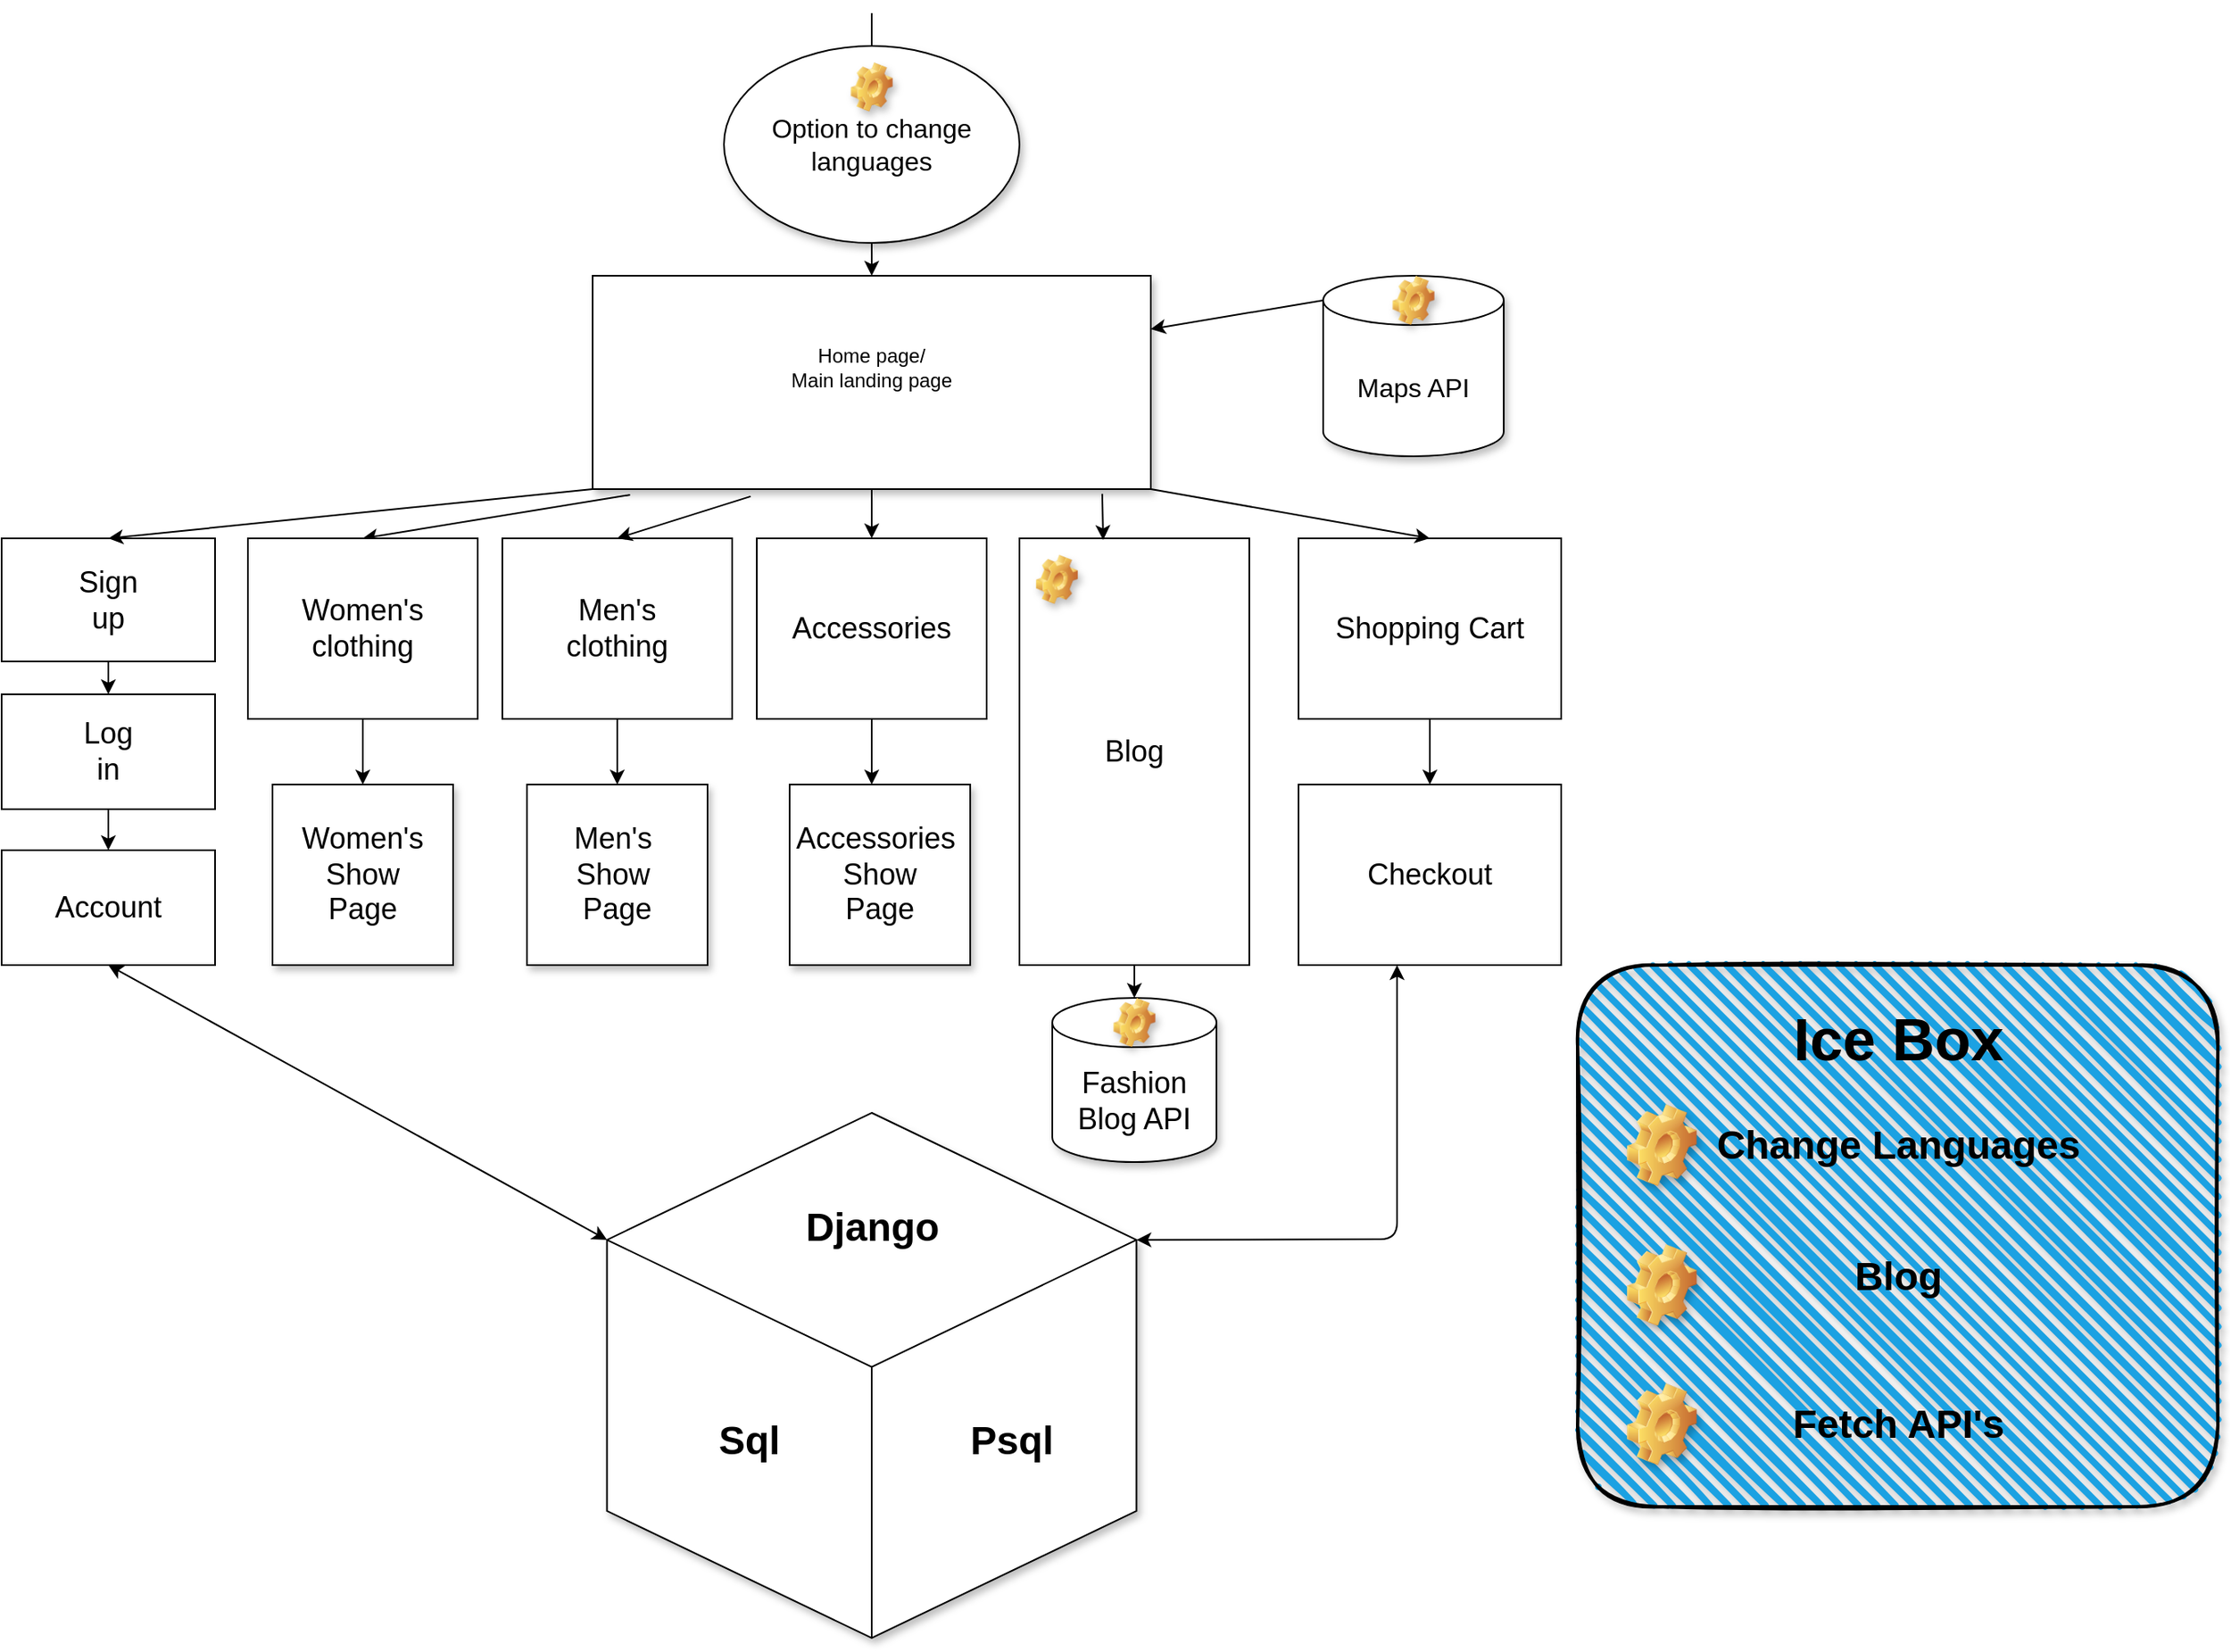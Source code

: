 <mxfile version="14.2.4" type="embed" pages="11">
    <diagram id="cLyLhJqfxq16ZZFiD39c" name="Page-1">
        <mxGraphModel dx="1676" dy="1574" grid="1" gridSize="10" guides="1" tooltips="1" connect="1" arrows="1" fold="1" page="1" pageScale="1" pageWidth="850" pageHeight="1100" math="0" shadow="0">
            <root>
                <mxCell id="0"/>
                <mxCell id="1" parent="0"/>
                <mxCell id="NyxYQV1MLzspIA3wCWwI-97" value="&lt;font style=&quot;font-size: 18px&quot;&gt;Blog&lt;/font&gt;" style="rounded=0;whiteSpace=wrap;html=1;" parent="1" vertex="1">
                    <mxGeometry x="90" y="180" width="140" height="260" as="geometry"/>
                </mxCell>
                <mxCell id="2" value="" style="rounded=0;whiteSpace=wrap;html=1;shadow=1;" parent="1" vertex="1">
                    <mxGeometry x="-170" y="20" width="340" height="130" as="geometry"/>
                </mxCell>
                <mxCell id="3" value="Home page/ &lt;br&gt;Main landing page" style="text;html=1;strokeColor=none;fillColor=none;align=center;verticalAlign=middle;whiteSpace=wrap;rounded=0;shadow=1;" parent="1" vertex="1">
                    <mxGeometry x="-100" y="40" width="200" height="72.5" as="geometry"/>
                </mxCell>
                <mxCell id="5" value="&lt;font style=&quot;font-size: 18px&quot;&gt;Sign &lt;br&gt;up&lt;/font&gt;" style="rounded=0;whiteSpace=wrap;html=1;" parent="1" vertex="1">
                    <mxGeometry x="-530" y="180" width="130" height="75" as="geometry"/>
                </mxCell>
                <mxCell id="7" style="edgeStyle=orthogonalEdgeStyle;rounded=0;orthogonalLoop=1;jettySize=auto;html=1;exitX=0.5;exitY=1;exitDx=0;exitDy=0;" parent="1" source="5" target="5" edge="1">
                    <mxGeometry relative="1" as="geometry"/>
                </mxCell>
                <mxCell id="8" value="&lt;font style=&quot;font-size: 18px&quot;&gt;Log &lt;br&gt;in&lt;/font&gt;" style="rounded=0;whiteSpace=wrap;html=1;" parent="1" vertex="1">
                    <mxGeometry x="-530" y="275" width="130" height="70" as="geometry"/>
                </mxCell>
                <mxCell id="10" value="&lt;font style=&quot;font-size: 18px&quot;&gt;Account&lt;/font&gt;" style="rounded=0;whiteSpace=wrap;html=1;" parent="1" vertex="1">
                    <mxGeometry x="-530" y="370" width="130" height="70" as="geometry"/>
                </mxCell>
                <mxCell id="11" value="" style="endArrow=classic;html=1;exitX=0.067;exitY=1.027;exitDx=0;exitDy=0;entryX=0.5;entryY=0;entryDx=0;entryDy=0;exitPerimeter=0;" parent="1" source="2" target="12" edge="1">
                    <mxGeometry width="50" height="50" relative="1" as="geometry">
                        <mxPoint x="400" y="270" as="sourcePoint"/>
                        <mxPoint x="180" y="240" as="targetPoint"/>
                        <Array as="points"/>
                    </mxGeometry>
                </mxCell>
                <mxCell id="12" value="&lt;font style=&quot;font-size: 18px&quot;&gt;Women's clothing&lt;/font&gt;" style="rounded=0;whiteSpace=wrap;html=1;" parent="1" vertex="1">
                    <mxGeometry x="-380" y="180" width="140" height="110" as="geometry"/>
                </mxCell>
                <mxCell id="14" value="&lt;font style=&quot;font-size: 18px&quot;&gt;Women's&lt;br&gt;Show&lt;br&gt;Page&lt;br&gt;&lt;/font&gt;" style="whiteSpace=wrap;html=1;aspect=fixed;shadow=1;" parent="1" vertex="1">
                    <mxGeometry x="-365" y="330" width="110" height="110" as="geometry"/>
                </mxCell>
                <mxCell id="15" value="" style="endArrow=classic;html=1;exitX=0.5;exitY=1;exitDx=0;exitDy=0;entryX=0.5;entryY=0;entryDx=0;entryDy=0;" parent="1" source="12" target="14" edge="1">
                    <mxGeometry width="50" height="50" relative="1" as="geometry">
                        <mxPoint x="400" y="320" as="sourcePoint"/>
                        <mxPoint x="450" y="270" as="targetPoint"/>
                        <Array as="points"/>
                    </mxGeometry>
                </mxCell>
                <mxCell id="21" value="" style="edgeStyle=orthogonalEdgeStyle;rounded=0;orthogonalLoop=1;jettySize=auto;html=1;" parent="1" source="16" target="17" edge="1">
                    <mxGeometry relative="1" as="geometry"/>
                </mxCell>
                <mxCell id="16" value="&lt;font style=&quot;font-size: 18px&quot;&gt;Men's&lt;br&gt;clothing&lt;br&gt;&lt;/font&gt;" style="rounded=0;whiteSpace=wrap;html=1;" parent="1" vertex="1">
                    <mxGeometry x="-225" y="180" width="140" height="110" as="geometry"/>
                </mxCell>
                <mxCell id="17" value="&lt;font style=&quot;font-size: 18px&quot;&gt;Men's&amp;nbsp;&lt;br&gt;Show&amp;nbsp;&lt;br&gt;Page&lt;br&gt;&lt;/font&gt;" style="whiteSpace=wrap;html=1;aspect=fixed;shadow=1;" parent="1" vertex="1">
                    <mxGeometry x="-210" y="330" width="110" height="110" as="geometry"/>
                </mxCell>
                <mxCell id="18" value="&lt;font style=&quot;font-size: 18px&quot;&gt;Accessories&lt;/font&gt;" style="rounded=0;whiteSpace=wrap;html=1;" parent="1" vertex="1">
                    <mxGeometry x="-70" y="180" width="140" height="110" as="geometry"/>
                </mxCell>
                <mxCell id="19" value="&lt;font style=&quot;font-size: 18px&quot;&gt;Accessories&amp;nbsp;&lt;br&gt;Show&lt;br&gt;Page&lt;/font&gt;" style="whiteSpace=wrap;html=1;aspect=fixed;shadow=1;" parent="1" vertex="1">
                    <mxGeometry x="-50" y="330" width="110" height="110" as="geometry"/>
                </mxCell>
                <mxCell id="20" value="" style="endArrow=classic;html=1;exitX=0.283;exitY=1.034;exitDx=0;exitDy=0;exitPerimeter=0;entryX=0.5;entryY=0;entryDx=0;entryDy=0;" parent="1" source="2" target="16" edge="1">
                    <mxGeometry width="50" height="50" relative="1" as="geometry">
                        <mxPoint x="400" y="310" as="sourcePoint"/>
                        <mxPoint x="450" y="260" as="targetPoint"/>
                    </mxGeometry>
                </mxCell>
                <mxCell id="22" value="" style="endArrow=classic;html=1;entryX=0.5;entryY=0;entryDx=0;entryDy=0;exitX=0.5;exitY=1;exitDx=0;exitDy=0;" parent="1" source="2" target="18" edge="1">
                    <mxGeometry width="50" height="50" relative="1" as="geometry">
                        <mxPoint x="-10" y="150" as="sourcePoint"/>
                        <mxPoint x="450" y="260" as="targetPoint"/>
                    </mxGeometry>
                </mxCell>
                <mxCell id="30" value="&lt;font style=&quot;font-size: 18px&quot;&gt;Shopping Cart&lt;/font&gt;" style="rounded=0;whiteSpace=wrap;html=1;" parent="1" vertex="1">
                    <mxGeometry x="260" y="180" width="160" height="110" as="geometry"/>
                </mxCell>
                <mxCell id="33" value="" style="endArrow=classic;html=1;exitX=0.5;exitY=1;exitDx=0;exitDy=0;" parent="1" source="18" edge="1">
                    <mxGeometry width="50" height="50" relative="1" as="geometry">
                        <mxPoint x="30" y="430" as="sourcePoint"/>
                        <mxPoint y="330" as="targetPoint"/>
                    </mxGeometry>
                </mxCell>
                <mxCell id="35" value="" style="endArrow=classic;html=1;exitX=0.913;exitY=1.022;exitDx=0;exitDy=0;exitPerimeter=0;" parent="1" source="2" edge="1">
                    <mxGeometry width="50" height="50" relative="1" as="geometry">
                        <mxPoint x="30" y="430" as="sourcePoint"/>
                        <mxPoint x="141" y="181" as="targetPoint"/>
                    </mxGeometry>
                </mxCell>
                <mxCell id="36" value="" style="endArrow=classic;html=1;exitX=1;exitY=1;exitDx=0;exitDy=0;entryX=0.5;entryY=0;entryDx=0;entryDy=0;" parent="1" source="2" target="30" edge="1">
                    <mxGeometry width="50" height="50" relative="1" as="geometry">
                        <mxPoint x="30" y="430" as="sourcePoint"/>
                        <mxPoint x="80" y="380" as="targetPoint"/>
                    </mxGeometry>
                </mxCell>
                <mxCell id="37" value="" style="endArrow=classic;html=1;exitX=0;exitY=1;exitDx=0;exitDy=0;entryX=0.5;entryY=0;entryDx=0;entryDy=0;" parent="1" source="2" target="5" edge="1">
                    <mxGeometry width="50" height="50" relative="1" as="geometry">
                        <mxPoint x="-140" y="250" as="sourcePoint"/>
                        <mxPoint x="-90" y="200" as="targetPoint"/>
                    </mxGeometry>
                </mxCell>
                <mxCell id="38" value="" style="endArrow=classic;html=1;exitX=0.5;exitY=1;exitDx=0;exitDy=0;entryX=0.5;entryY=0;entryDx=0;entryDy=0;" parent="1" source="5" target="8" edge="1">
                    <mxGeometry width="50" height="50" relative="1" as="geometry">
                        <mxPoint x="-150" y="260" as="sourcePoint"/>
                        <mxPoint x="-100" y="210" as="targetPoint"/>
                    </mxGeometry>
                </mxCell>
                <mxCell id="39" value="" style="endArrow=classic;html=1;exitX=0.5;exitY=1;exitDx=0;exitDy=0;entryX=0.5;entryY=0;entryDx=0;entryDy=0;" parent="1" source="8" target="10" edge="1">
                    <mxGeometry width="50" height="50" relative="1" as="geometry">
                        <mxPoint x="-150" y="260" as="sourcePoint"/>
                        <mxPoint x="-100" y="210" as="targetPoint"/>
                    </mxGeometry>
                </mxCell>
                <mxCell id="70" value="" style="edgeStyle=orthogonalEdgeStyle;rounded=0;orthogonalLoop=1;jettySize=auto;html=1;" parent="1" source="40" target="65" edge="1">
                    <mxGeometry relative="1" as="geometry"/>
                </mxCell>
                <mxCell id="40" value="&lt;font size=&quot;3&quot;&gt;Option to change languages&lt;/font&gt;" style="ellipse;whiteSpace=wrap;html=1;shadow=1;" parent="1" vertex="1">
                    <mxGeometry x="-90" y="-120" width="180" height="120" as="geometry"/>
                </mxCell>
                <mxCell id="41" value="" style="endArrow=classic;html=1;exitX=0.5;exitY=1;exitDx=0;exitDy=0;entryX=0.5;entryY=0;entryDx=0;entryDy=0;" parent="1" source="40" target="2" edge="1">
                    <mxGeometry width="50" height="50" relative="1" as="geometry">
                        <mxPoint x="-10" y="50" as="sourcePoint"/>
                        <mxPoint x="-160" y="40" as="targetPoint"/>
                    </mxGeometry>
                </mxCell>
                <mxCell id="42" value="&lt;font size=&quot;3&quot;&gt;Maps API&lt;/font&gt;" style="shape=cylinder3;whiteSpace=wrap;html=1;boundedLbl=1;backgroundOutline=1;size=15;shadow=1;" parent="1" vertex="1">
                    <mxGeometry x="275" y="20" width="110" height="110" as="geometry"/>
                </mxCell>
                <mxCell id="43" value="" style="endArrow=classic;html=1;exitX=0;exitY=0;exitDx=0;exitDy=15;exitPerimeter=0;entryX=1;entryY=0.25;entryDx=0;entryDy=0;" parent="1" source="42" target="2" edge="1">
                    <mxGeometry width="50" height="50" relative="1" as="geometry">
                        <mxPoint x="-10" y="190" as="sourcePoint"/>
                        <mxPoint x="200" y="40" as="targetPoint"/>
                    </mxGeometry>
                </mxCell>
                <mxCell id="44" value="&lt;font style=&quot;font-size: 18px&quot;&gt;Fashion Blog API&lt;/font&gt;" style="shape=cylinder3;whiteSpace=wrap;html=1;boundedLbl=1;backgroundOutline=1;size=15;shadow=1;" parent="1" vertex="1">
                    <mxGeometry x="110" y="460" width="100" height="100" as="geometry"/>
                </mxCell>
                <mxCell id="45" value="" style="endArrow=classic;html=1;exitX=0.5;exitY=1;exitDx=0;exitDy=0;" parent="1" edge="1">
                    <mxGeometry width="50" height="50" relative="1" as="geometry">
                        <mxPoint x="160" y="440" as="sourcePoint"/>
                        <mxPoint x="160" y="460" as="targetPoint"/>
                    </mxGeometry>
                </mxCell>
                <mxCell id="47" value="" style="html=1;whiteSpace=wrap;shape=isoCube2;backgroundOutline=1;isoAngle=15;shadow=1;" parent="1" vertex="1">
                    <mxGeometry x="-161.25" y="530" width="322.5" height="320" as="geometry"/>
                </mxCell>
                <mxCell id="48" value="Django" style="text;strokeColor=none;fillColor=none;html=1;fontSize=24;fontStyle=1;verticalAlign=middle;align=center;shadow=1;" parent="1" vertex="1">
                    <mxGeometry x="-50" y="580" width="100" height="40" as="geometry"/>
                </mxCell>
                <mxCell id="51" value="Psql" style="text;strokeColor=none;fillColor=none;html=1;fontSize=24;fontStyle=1;verticalAlign=middle;align=center;shadow=1;" parent="1" vertex="1">
                    <mxGeometry x="30" y="690" width="110" height="80" as="geometry"/>
                </mxCell>
                <mxCell id="52" value="" style="rounded=1;whiteSpace=wrap;html=1;strokeWidth=2;fillWeight=4;hachureGap=8;hachureAngle=45;fillColor=#1ba1e2;sketch=1;shadow=1;" parent="1" vertex="1">
                    <mxGeometry x="430" y="440" width="390" height="330" as="geometry"/>
                </mxCell>
                <mxCell id="53" value="" style="shape=image;html=1;verticalLabelPosition=bottom;verticalAlign=top;imageAspect=1;aspect=fixed;image=img/clipart/Gear_128x128.png;shadow=1;" parent="1" vertex="1">
                    <mxGeometry x="460" y="524.75" width="42.62" height="50" as="geometry"/>
                </mxCell>
                <mxCell id="54" value="&lt;font style=&quot;font-size: 36px&quot;&gt;Ice Box&lt;/font&gt;" style="text;strokeColor=none;fillColor=none;html=1;fontSize=24;fontStyle=1;verticalAlign=middle;align=center;shadow=1;" parent="1" vertex="1">
                    <mxGeometry x="535" y="430" width="180" height="110" as="geometry"/>
                </mxCell>
                <mxCell id="55" value="Sql" style="text;strokeColor=none;fillColor=none;html=1;fontSize=24;fontStyle=1;verticalAlign=middle;align=center;shadow=1;" parent="1" vertex="1">
                    <mxGeometry x="-130" y="690" width="110" height="80" as="geometry"/>
                </mxCell>
                <mxCell id="56" value="Change Languages" style="text;strokeColor=none;fillColor=none;html=1;fontSize=24;fontStyle=1;verticalAlign=middle;align=center;shadow=1;" parent="1" vertex="1">
                    <mxGeometry x="525" y="530" width="200" height="39.5" as="geometry"/>
                </mxCell>
                <mxCell id="57" value="" style="shape=image;html=1;verticalLabelPosition=bottom;verticalAlign=top;imageAspect=1;aspect=fixed;image=img/clipart/Gear_128x128.png;shadow=1;" parent="1" vertex="1">
                    <mxGeometry x="460" y="610" width="42.62" height="50" as="geometry"/>
                </mxCell>
                <mxCell id="58" value="" style="shape=image;html=1;verticalLabelPosition=bottom;verticalAlign=top;imageAspect=1;aspect=fixed;image=img/clipart/Gear_128x128.png;shadow=1;" parent="1" vertex="1">
                    <mxGeometry x="460" y="694.75" width="42.62" height="50" as="geometry"/>
                </mxCell>
                <mxCell id="59" value="Blog" style="text;strokeColor=none;fillColor=none;html=1;fontSize=24;fontStyle=1;verticalAlign=middle;align=center;shadow=1;" parent="1" vertex="1">
                    <mxGeometry x="525" y="610" width="200" height="39.5" as="geometry"/>
                </mxCell>
                <mxCell id="60" value="Fetch API's" style="text;strokeColor=none;fillColor=none;html=1;fontSize=24;fontStyle=1;verticalAlign=middle;align=center;shadow=1;" parent="1" vertex="1">
                    <mxGeometry x="525" y="700" width="200" height="39.5" as="geometry"/>
                </mxCell>
                <mxCell id="62" value="" style="shape=image;html=1;verticalLabelPosition=bottom;verticalAlign=top;imageAspect=1;aspect=fixed;image=img/clipart/Gear_128x128.png;shadow=1;" parent="1" vertex="1">
                    <mxGeometry x="147.21" y="460" width="25.58" height="30" as="geometry"/>
                </mxCell>
                <mxCell id="63" value="" style="shape=image;html=1;verticalLabelPosition=bottom;verticalAlign=top;imageAspect=1;aspect=fixed;image=img/clipart/Gear_128x128.png;shadow=1;" parent="1" vertex="1">
                    <mxGeometry x="100" y="190" width="25.58" height="30" as="geometry"/>
                </mxCell>
                <mxCell id="65" value="" style="shape=image;html=1;verticalLabelPosition=bottom;verticalAlign=top;imageAspect=1;aspect=fixed;image=img/clipart/Gear_128x128.png;shadow=1;" parent="1" vertex="1">
                    <mxGeometry x="-12.79" y="-110" width="25.58" height="30" as="geometry"/>
                </mxCell>
                <mxCell id="72" value="" style="shape=image;html=1;verticalLabelPosition=bottom;verticalAlign=top;imageAspect=1;aspect=fixed;image=img/clipart/Gear_128x128.png;shadow=1;" parent="1" vertex="1">
                    <mxGeometry x="317.21" y="20" width="25.58" height="30" as="geometry"/>
                </mxCell>
                <mxCell id="73" value="" style="endArrow=classic;startArrow=classic;html=1;exitX=0;exitY=0;exitDx=0;exitDy=77.425;exitPerimeter=0;entryX=0.5;entryY=1;entryDx=0;entryDy=0;" parent="1" source="47" target="10" edge="1">
                    <mxGeometry width="50" height="50" relative="1" as="geometry">
                        <mxPoint x="70" y="390" as="sourcePoint"/>
                        <mxPoint x="120" y="340" as="targetPoint"/>
                    </mxGeometry>
                </mxCell>
                <mxCell id="74" value="" style="endArrow=classic;startArrow=classic;html=1;exitX=0;exitY=0;exitDx=322.5;exitDy=77.425;exitPerimeter=0;" parent="1" source="47" edge="1">
                    <mxGeometry width="50" height="50" relative="1" as="geometry">
                        <mxPoint x="70" y="390" as="sourcePoint"/>
                        <mxPoint x="320" y="440" as="targetPoint"/>
                        <Array as="points">
                            <mxPoint x="320" y="607"/>
                        </Array>
                    </mxGeometry>
                </mxCell>
                <mxCell id="75" value="&lt;font style=&quot;font-size: 18px&quot;&gt;Checkout&lt;/font&gt;" style="rounded=0;whiteSpace=wrap;html=1;" parent="1" vertex="1">
                    <mxGeometry x="260" y="330" width="160" height="110" as="geometry"/>
                </mxCell>
                <mxCell id="76" value="" style="endArrow=classic;html=1;exitX=0.5;exitY=1;exitDx=0;exitDy=0;" parent="1" source="30" target="75" edge="1">
                    <mxGeometry width="50" height="50" relative="1" as="geometry">
                        <mxPoint x="180" y="160" as="sourcePoint"/>
                        <mxPoint x="350" y="190" as="targetPoint"/>
                    </mxGeometry>
                </mxCell>
            </root>
        </mxGraphModel>
    </diagram>
    <diagram id="cyDTW5NXGA8NrtbiUmUw" name="Page-2">
        <mxGraphModel dx="826" dy="474" grid="1" gridSize="10" guides="1" tooltips="1" connect="1" arrows="1" fold="1" page="1" pageScale="1" pageWidth="850" pageHeight="1100" math="0" shadow="0">
            <root>
                <mxCell id="5QeDMya4uEbJ3hPyTIJA-0"/>
                <mxCell id="5QeDMya4uEbJ3hPyTIJA-1" parent="5QeDMya4uEbJ3hPyTIJA-0"/>
                <mxCell id="5QeDMya4uEbJ3hPyTIJA-2" value="" style="rounded=0;whiteSpace=wrap;html=1;" parent="5QeDMya4uEbJ3hPyTIJA-1" vertex="1">
                    <mxGeometry x="417.5" y="110" width="860" height="920" as="geometry"/>
                </mxCell>
                <mxCell id="5QeDMya4uEbJ3hPyTIJA-3" value="AG" style="shape=partialRectangle;whiteSpace=wrap;html=1;left=0;right=0;fillColor=none;" parent="5QeDMya4uEbJ3hPyTIJA-1" vertex="1">
                    <mxGeometry x="417.5" y="110" width="855" height="60" as="geometry"/>
                </mxCell>
                <mxCell id="5QeDMya4uEbJ3hPyTIJA-4" value="" style="verticalLabelPosition=bottom;shadow=0;dashed=0;align=center;html=1;verticalAlign=top;strokeWidth=1;shape=mxgraph.mockup.misc.shoppingCart;strokeColor=#999999;" parent="5QeDMya4uEbJ3hPyTIJA-1" vertex="1">
                    <mxGeometry x="1070" y="127.5" width="20" height="25" as="geometry"/>
                </mxCell>
                <mxCell id="5QeDMya4uEbJ3hPyTIJA-6" value="Women" style="text;html=1;strokeColor=none;fillColor=none;align=center;verticalAlign=middle;whiteSpace=wrap;rounded=0;" parent="5QeDMya4uEbJ3hPyTIJA-1" vertex="1">
                    <mxGeometry x="430" y="135" width="40" height="20" as="geometry"/>
                </mxCell>
                <mxCell id="5QeDMya4uEbJ3hPyTIJA-5" value="Men" style="text;html=1;strokeColor=none;fillColor=none;align=center;verticalAlign=middle;whiteSpace=wrap;rounded=0;" parent="5QeDMya4uEbJ3hPyTIJA-1" vertex="1">
                    <mxGeometry x="480" y="135" width="40" height="20" as="geometry"/>
                </mxCell>
                <mxCell id="ILT1ip2yTtMEifXR4_KQ-0" value="Accessories" style="text;html=1;strokeColor=none;fillColor=none;align=center;verticalAlign=middle;whiteSpace=wrap;rounded=0;" parent="5QeDMya4uEbJ3hPyTIJA-1" vertex="1">
                    <mxGeometry x="540" y="135" width="40" height="20" as="geometry"/>
                </mxCell>
                <mxCell id="ILT1ip2yTtMEifXR4_KQ-1" value="" style="shape=actor;whiteSpace=wrap;html=1;" parent="5QeDMya4uEbJ3hPyTIJA-1" vertex="1">
                    <mxGeometry x="1030" y="127.5" width="20" height="25" as="geometry"/>
                </mxCell>
                <mxCell id="ILT1ip2yTtMEifXR4_KQ-2" value="Search" style="strokeWidth=1;shadow=0;dashed=0;align=center;html=1;shape=mxgraph.mockup.forms.searchBox;strokeColor=#999999;mainText=;strokeColor2=#008cff;fontColor=#666666;fontSize=17;align=left;spacingLeft=3;" parent="5QeDMya4uEbJ3hPyTIJA-1" vertex="1">
                    <mxGeometry x="1110" y="125" width="150" height="30" as="geometry"/>
                </mxCell>
                <mxCell id="ILT1ip2yTtMEifXR4_KQ-5" value="Abstract Fashion Picture" style="rounded=0;whiteSpace=wrap;html=1;" parent="5QeDMya4uEbJ3hPyTIJA-1" vertex="1">
                    <mxGeometry x="417.5" y="170" width="855" height="210" as="geometry"/>
                </mxCell>
                <mxCell id="ILT1ip2yTtMEifXR4_KQ-6" value="Product&amp;nbsp;&lt;br&gt;preview" style="rounded=0;whiteSpace=wrap;html=1;direction=south;" parent="5QeDMya4uEbJ3hPyTIJA-1" vertex="1">
                    <mxGeometry x="460" y="430" width="160" height="220" as="geometry"/>
                </mxCell>
                <mxCell id="ILT1ip2yTtMEifXR4_KQ-7" value="Product&amp;nbsp;&lt;br&gt;preview" style="rounded=0;whiteSpace=wrap;html=1;direction=south;" parent="5QeDMya4uEbJ3hPyTIJA-1" vertex="1">
                    <mxGeometry x="660" y="430" width="160" height="220" as="geometry"/>
                </mxCell>
                <mxCell id="ILT1ip2yTtMEifXR4_KQ-8" value="Product&amp;nbsp;&lt;br&gt;preview" style="rounded=0;whiteSpace=wrap;html=1;direction=south;" parent="5QeDMya4uEbJ3hPyTIJA-1" vertex="1">
                    <mxGeometry x="860" y="430" width="160" height="220" as="geometry"/>
                </mxCell>
                <mxCell id="ILT1ip2yTtMEifXR4_KQ-9" value="Product&amp;nbsp;&lt;br&gt;preview" style="rounded=0;whiteSpace=wrap;html=1;direction=south;" parent="5QeDMya4uEbJ3hPyTIJA-1" vertex="1">
                    <mxGeometry x="1060" y="430" width="160" height="220" as="geometry"/>
                </mxCell>
                <mxCell id="ILT1ip2yTtMEifXR4_KQ-10" value="&lt;font style=&quot;font-size: 18px&quot;&gt;Featured&lt;/font&gt;" style="text;html=1;strokeColor=none;fillColor=none;align=center;verticalAlign=middle;whiteSpace=wrap;rounded=0;" parent="5QeDMya4uEbJ3hPyTIJA-1" vertex="1">
                    <mxGeometry x="740" y="390" width="210" height="30" as="geometry"/>
                </mxCell>
                <mxCell id="emm4DNZaEnxoUp3GQ6BU-0" value="" style="verticalLabelPosition=bottom;shadow=0;dashed=0;align=center;html=1;verticalAlign=top;strokeWidth=1;shape=mxgraph.mockup.containers.userMale;strokeColor=#666666;strokeColor2=#008cff;" parent="5QeDMya4uEbJ3hPyTIJA-1" vertex="1">
                    <mxGeometry x="480" y="710" width="70" height="60" as="geometry"/>
                </mxCell>
                <mxCell id="emm4DNZaEnxoUp3GQ6BU-2" value="&lt;font style=&quot;font-size: 18px&quot;&gt;Articles&lt;/font&gt;" style="text;html=1;strokeColor=none;fillColor=none;align=center;verticalAlign=middle;whiteSpace=wrap;rounded=0;" parent="5QeDMya4uEbJ3hPyTIJA-1" vertex="1">
                    <mxGeometry x="740" y="680" width="210" height="30" as="geometry"/>
                </mxCell>
                <mxCell id="emm4DNZaEnxoUp3GQ6BU-3" value="" style="rounded=0;whiteSpace=wrap;html=1;" parent="5QeDMya4uEbJ3hPyTIJA-1" vertex="1">
                    <mxGeometry x="580" y="710" width="500" height="60" as="geometry"/>
                </mxCell>
                <mxCell id="emm4DNZaEnxoUp3GQ6BU-4" value="" style="rounded=0;whiteSpace=wrap;html=1;" parent="5QeDMya4uEbJ3hPyTIJA-1" vertex="1">
                    <mxGeometry x="580" y="800" width="500" height="60" as="geometry"/>
                </mxCell>
                <mxCell id="emm4DNZaEnxoUp3GQ6BU-5" value="" style="verticalLabelPosition=bottom;shadow=0;dashed=0;align=center;html=1;verticalAlign=top;strokeWidth=1;shape=mxgraph.mockup.containers.userMale;strokeColor=#666666;strokeColor2=#008cff;" parent="5QeDMya4uEbJ3hPyTIJA-1" vertex="1">
                    <mxGeometry x="1105" y="800" width="70" height="60" as="geometry"/>
                </mxCell>
                <mxCell id="emm4DNZaEnxoUp3GQ6BU-6" value="" style="verticalLabelPosition=bottom;shadow=0;dashed=0;align=center;html=1;verticalAlign=top;strokeWidth=1;shape=mxgraph.mockup.containers.userFemale;strokeColor=#666666;strokeColor2=#008cff;" parent="5QeDMya4uEbJ3hPyTIJA-1" vertex="1">
                    <mxGeometry x="480" y="890" width="80" height="60" as="geometry"/>
                </mxCell>
                <mxCell id="emm4DNZaEnxoUp3GQ6BU-7" value="" style="rounded=0;whiteSpace=wrap;html=1;" parent="5QeDMya4uEbJ3hPyTIJA-1" vertex="1">
                    <mxGeometry x="580" y="890" width="500" height="60" as="geometry"/>
                </mxCell>
                <mxCell id="emm4DNZaEnxoUp3GQ6BU-8" value="" style="shape=partialRectangle;whiteSpace=wrap;html=1;left=0;right=0;fillColor=none;" parent="5QeDMya4uEbJ3hPyTIJA-1" vertex="1">
                    <mxGeometry x="425" y="960" width="840" height="70" as="geometry"/>
                </mxCell>
                <mxCell id="emm4DNZaEnxoUp3GQ6BU-9" value="" style="dashed=0;outlineConnect=0;html=1;align=center;labelPosition=center;verticalLabelPosition=bottom;verticalAlign=top;shape=mxgraph.weblogos.twitter;fillColor=#1DA1F2;strokeColor=none" parent="5QeDMya4uEbJ3hPyTIJA-1" vertex="1">
                    <mxGeometry x="480" y="990" width="30" height="30" as="geometry"/>
                </mxCell>
                <mxCell id="emm4DNZaEnxoUp3GQ6BU-11" value="" style="dashed=0;outlineConnect=0;html=1;align=center;labelPosition=center;verticalLabelPosition=bottom;verticalAlign=top;shape=mxgraph.weblogos.instagram;fillColor=#6FC0E4;gradientColor=#1E305B" parent="5QeDMya4uEbJ3hPyTIJA-1" vertex="1">
                    <mxGeometry x="435" y="990" width="30" height="30" as="geometry"/>
                </mxCell>
                <mxCell id="emm4DNZaEnxoUp3GQ6BU-13" value="" style="dashed=0;outlineConnect=0;html=1;align=center;labelPosition=center;verticalLabelPosition=bottom;verticalAlign=top;shape=mxgraph.webicons.facebook;fillColor=#6294E4;gradientColor=#1A2665" parent="5QeDMya4uEbJ3hPyTIJA-1" vertex="1">
                    <mxGeometry x="520" y="990" width="30" height="30" as="geometry"/>
                </mxCell>
                <mxCell id="emm4DNZaEnxoUp3GQ6BU-14" value="&lt;font style=&quot;font-size: 14px&quot;&gt;Find us on&lt;/font&gt;" style="text;html=1;strokeColor=none;fillColor=none;align=center;verticalAlign=middle;whiteSpace=wrap;rounded=0;" parent="5QeDMya4uEbJ3hPyTIJA-1" vertex="1">
                    <mxGeometry x="425" y="957.5" width="140" height="30" as="geometry"/>
                </mxCell>
                <mxCell id="emm4DNZaEnxoUp3GQ6BU-18" value="&lt;font style=&quot;font-size: 14px&quot;&gt;About&lt;/font&gt;" style="text;html=1;strokeColor=none;fillColor=none;align=center;verticalAlign=middle;whiteSpace=wrap;rounded=0;" parent="5QeDMya4uEbJ3hPyTIJA-1" vertex="1">
                    <mxGeometry x="1125" y="957.5" width="140" height="30" as="geometry"/>
                </mxCell>
                <mxCell id="emm4DNZaEnxoUp3GQ6BU-20" value="Email&amp;nbsp;&amp;nbsp;" style="strokeWidth=1;shadow=0;dashed=0;align=center;html=1;shape=mxgraph.mockup.text.textBox;fontColor=#666666;align=left;fontSize=17;spacingLeft=4;spacingTop=-3;strokeColor=#666666;mainText=" parent="5QeDMya4uEbJ3hPyTIJA-1" vertex="1">
                    <mxGeometry x="777.5" y="987.5" width="150" height="30" as="geometry"/>
                </mxCell>
                <mxCell id="emm4DNZaEnxoUp3GQ6BU-21" value="Subsribe to get the latest drops and best deals" style="text;html=1;strokeColor=none;fillColor=none;align=center;verticalAlign=middle;whiteSpace=wrap;rounded=0;" parent="5QeDMya4uEbJ3hPyTIJA-1" vertex="1">
                    <mxGeometry x="685" y="962.5" width="335" height="20" as="geometry"/>
                </mxCell>
                <mxCell id="emm4DNZaEnxoUp3GQ6BU-22" value="" style="dashed=0;outlineConnect=0;html=1;align=center;labelPosition=center;verticalLabelPosition=bottom;verticalAlign=top;shape=mxgraph.weblogos.paypal" parent="5QeDMya4uEbJ3hPyTIJA-1" vertex="1">
                    <mxGeometry x="1145" y="990" width="30" height="30" as="geometry"/>
                </mxCell>
                <mxCell id="tc_3n2L3XLxFH8CS1s52-1" value="Subsribe" style="html=1;shadow=0;dashed=0;shape=mxgraph.bootstrap.rrect;rSize=5;strokeColor=none;strokeWidth=1;fillColor=#F8F9FA;fontColor=#000000;whiteSpace=wrap;align=center;verticalAlign=middle;spacingLeft=0;fontStyle=0;fontSize=16;spacing=5;" parent="5QeDMya4uEbJ3hPyTIJA-1" vertex="1">
                    <mxGeometry x="940" y="995" width="70" height="22.5" as="geometry"/>
                </mxCell>
            </root>
        </mxGraphModel>
    </diagram>
    <diagram id="RRQN25i4DYUpDk44S8y9" name="Page-3">
        &#xa;        &#xa;&#xa;
        <mxGraphModel dx="2432" dy="962" grid="1" gridSize="10" guides="1" tooltips="1" connect="1" arrows="1" fold="1" page="1" pageScale="1" pageWidth="850" pageHeight="1100" math="0" shadow="0">
            &#xa;            &#xa;&#xa;
            <root>
                &#xa;                &#xa;&#xa;
                <mxCell id="8axPVXfoAcoit0YySyV_-0"/>
                &#xa;                &#xa;&#xa;
                <mxCell id="8axPVXfoAcoit0YySyV_-1" parent="8axPVXfoAcoit0YySyV_-0"/>
                &#xa;                &#xa;&#xa;
                <mxCell id="qc0XBH9RqGaGCqZdB4Dy-0" value="" style="rounded=0;whiteSpace=wrap;html=1;" parent="8axPVXfoAcoit0YySyV_-1" vertex="1">
                    &#xa;                    &#xa;&#xa;
                    <mxGeometry x="50" y="150" width="280" height="380" as="geometry"/>
                    &#xa;                    &#xa;&#xa;
                </mxCell>
                &#xa;                &#xa;&#xa;
                <mxCell id="qc0XBH9RqGaGCqZdB4Dy-2" value="" style="rounded=0;whiteSpace=wrap;html=1;" parent="8axPVXfoAcoit0YySyV_-1" vertex="1">
                    &#xa;                    &#xa;&#xa;
                    <mxGeometry x="480" y="150" width="280" height="470" as="geometry"/>
                    &#xa;                    &#xa;&#xa;
                </mxCell>
                &#xa;                &#xa;&#xa;
                <mxCell id="qc0XBH9RqGaGCqZdB4Dy-3" value="&lt;font style=&quot;font-size: 24px&quot;&gt;MEMBER LOG IN&lt;/font&gt;" style="text;html=1;strokeColor=none;fillColor=none;align=center;verticalAlign=middle;whiteSpace=wrap;rounded=0;" parent="8axPVXfoAcoit0YySyV_-1" vertex="1">
                    &#xa;                    &#xa;&#xa;
                    <mxGeometry x="80" y="160" width="220" height="40" as="geometry"/>
                    &#xa;                    &#xa;&#xa;
                </mxCell>
                &#xa;                &#xa;&#xa;
                <mxCell id="qc0XBH9RqGaGCqZdB4Dy-4" value="********" style="strokeWidth=1;shadow=0;dashed=0;align=center;html=1;shape=mxgraph.mockup.forms.pwField;strokeColor=#999999;mainText=;align=left;fontColor=#666666;fontSize=17;spacingLeft=3;" parent="8axPVXfoAcoit0YySyV_-1" vertex="1">
                    &#xa;                    &#xa;&#xa;
                    <mxGeometry x="90" y="325" width="200" height="30" as="geometry"/>
                    &#xa;                    &#xa;&#xa;
                </mxCell>
                &#xa;                &#xa;&#xa;
                <mxCell id="qc0XBH9RqGaGCqZdB4Dy-18" value="" style="strokeWidth=1;shadow=0;dashed=0;align=center;html=1;shape=mxgraph.mockup.forms.pwField;strokeColor=#999999;mainText=;align=left;fontColor=#666666;fontSize=17;spacingLeft=3;" parent="8axPVXfoAcoit0YySyV_-1" vertex="1">
                    &#xa;                    &#xa;&#xa;
                    <mxGeometry x="90" y="240" width="200" height="30" as="geometry"/>
                    &#xa;                    &#xa;&#xa;
                </mxCell>
                &#xa;                &#xa;&#xa;
                <mxCell id="qc0XBH9RqGaGCqZdB4Dy-19" value="USER NAME OR EMAIL" style="text;html=1;strokeColor=none;fillColor=none;align=center;verticalAlign=middle;whiteSpace=wrap;rounded=0;" parent="8axPVXfoAcoit0YySyV_-1" vertex="1">
                    &#xa;                    &#xa;&#xa;
                    <mxGeometry x="90" y="220" width="140" height="20" as="geometry"/>
                    &#xa;                    &#xa;&#xa;
                </mxCell>
                &#xa;                &#xa;&#xa;
                <mxCell id="qc0XBH9RqGaGCqZdB4Dy-20" value="PASSWORD" style="text;html=1;strokeColor=none;fillColor=none;align=center;verticalAlign=middle;whiteSpace=wrap;rounded=0;" parent="8axPVXfoAcoit0YySyV_-1" vertex="1">
                    &#xa;                    &#xa;&#xa;
                    <mxGeometry x="90" y="305" width="80" height="20" as="geometry"/>
                    &#xa;                    &#xa;&#xa;
                </mxCell>
                &#xa;                &#xa;&#xa;
                <mxCell id="qc0XBH9RqGaGCqZdB4Dy-21" value="&lt;font style=&quot;font-size: 24px&quot;&gt;NOT A MEMBER YET?&lt;/font&gt;" style="text;html=1;strokeColor=none;fillColor=none;align=center;verticalAlign=middle;whiteSpace=wrap;rounded=0;" parent="8axPVXfoAcoit0YySyV_-1" vertex="1">
                    &#xa;                    &#xa;&#xa;
                    <mxGeometry x="70" y="420" width="230" height="50" as="geometry"/>
                    &#xa;                    &#xa;&#xa;
                </mxCell>
                &#xa;                &#xa;&#xa;
                <mxCell id="qc0XBH9RqGaGCqZdB4Dy-23" value="" style="line;strokeWidth=2;direction=west;html=1;" parent="8axPVXfoAcoit0YySyV_-1" vertex="1">
                    &#xa;                    &#xa;&#xa;
                    <mxGeometry x="50" y="400" width="280" height="10" as="geometry"/>
                    &#xa;                    &#xa;&#xa;
                </mxCell>
                &#xa;                &#xa;&#xa;
                <mxCell id="qc0XBH9RqGaGCqZdB4Dy-25" value="SIGN UP" style="html=1;shadow=0;dashed=0;shape=mxgraph.bootstrap.rrect;rSize=5;strokeColor=none;strokeWidth=1;fillColor=#0085FC;fontColor=#FFFFFF;whiteSpace=wrap;align=center;verticalAlign=middle;spacingLeft=0;fontStyle=0;fontSize=16;spacing=5;" parent="8axPVXfoAcoit0YySyV_-1" vertex="1">
                    &#xa;                    &#xa;&#xa;
                    <mxGeometry x="140" y="480" width="90" height="30" as="geometry"/>
                    &#xa;                    &#xa;&#xa;
                </mxCell>
                &#xa;                &#xa;&#xa;
                <mxCell id="qc0XBH9RqGaGCqZdB4Dy-26" value="&lt;font style=&quot;font-size: 24px&quot;&gt;MEMBER SIGN UP&lt;/font&gt;" style="text;html=1;strokeColor=none;fillColor=none;align=center;verticalAlign=middle;whiteSpace=wrap;rounded=0;" parent="8axPVXfoAcoit0YySyV_-1" vertex="1">
                    &#xa;                    &#xa;&#xa;
                    <mxGeometry x="510" y="160" width="220" height="40" as="geometry"/>
                    &#xa;                    &#xa;&#xa;
                </mxCell>
                &#xa;                &#xa;&#xa;
                <mxCell id="qc0XBH9RqGaGCqZdB4Dy-27" value="" style="strokeWidth=1;shadow=0;dashed=0;align=center;html=1;shape=mxgraph.mockup.forms.pwField;strokeColor=#999999;mainText=;align=left;fontColor=#666666;fontSize=17;spacingLeft=3;" parent="8axPVXfoAcoit0YySyV_-1" vertex="1">
                    &#xa;                    &#xa;&#xa;
                    <mxGeometry x="510" y="330" width="200" height="30" as="geometry"/>
                    &#xa;                    &#xa;&#xa;
                </mxCell>
                &#xa;                &#xa;&#xa;
                <mxCell id="qc0XBH9RqGaGCqZdB4Dy-28" value="" style="strokeWidth=1;shadow=0;dashed=0;align=center;html=1;shape=mxgraph.mockup.forms.pwField;strokeColor=#999999;mainText=;align=left;fontColor=#666666;fontSize=17;spacingLeft=3;" parent="8axPVXfoAcoit0YySyV_-1" vertex="1">
                    &#xa;                    &#xa;&#xa;
                    <mxGeometry x="510" y="390" width="200" height="30" as="geometry"/>
                    &#xa;                    &#xa;&#xa;
                </mxCell>
                &#xa;                &#xa;&#xa;
                <mxCell id="qc0XBH9RqGaGCqZdB4Dy-31" value="BECOME A MEMBER" style="html=1;shadow=0;dashed=0;shape=mxgraph.bootstrap.rrect;rSize=5;strokeColor=none;strokeWidth=1;fillColor=#0085FC;fontColor=#FFFFFF;whiteSpace=wrap;align=center;verticalAlign=middle;spacingLeft=0;fontStyle=0;fontSize=16;spacing=5;" parent="8axPVXfoAcoit0YySyV_-1" vertex="1">
                    &#xa;                    &#xa;&#xa;
                    <mxGeometry x="540" y="550" width="160" height="40" as="geometry"/>
                    &#xa;                    &#xa;&#xa;
                </mxCell>
                &#xa;                &#xa;&#xa;
                <mxCell id="qc0XBH9RqGaGCqZdB4Dy-32" value="********" style="strokeWidth=1;shadow=0;dashed=0;align=center;html=1;shape=mxgraph.mockup.forms.pwField;strokeColor=#999999;mainText=;align=left;fontColor=#666666;fontSize=17;spacingLeft=3;" parent="8axPVXfoAcoit0YySyV_-1" vertex="1">
                    &#xa;                    &#xa;&#xa;
                    <mxGeometry x="510" y="500" width="200" height="30" as="geometry"/>
                    &#xa;                    &#xa;&#xa;
                </mxCell>
                &#xa;                &#xa;&#xa;
                <mxCell id="qc0XBH9RqGaGCqZdB4Dy-33" value="********" style="strokeWidth=1;shadow=0;dashed=0;align=center;html=1;shape=mxgraph.mockup.forms.pwField;strokeColor=#999999;mainText=;align=left;fontColor=#666666;fontSize=17;spacingLeft=3;" parent="8axPVXfoAcoit0YySyV_-1" vertex="1">
                    &#xa;                    &#xa;&#xa;
                    <mxGeometry x="510" y="440" width="200" height="30" as="geometry"/>
                    &#xa;                    &#xa;&#xa;
                </mxCell>
                &#xa;                &#xa;&#xa;
                <mxCell id="qc0XBH9RqGaGCqZdB4Dy-34" value="PASSWORD" style="text;html=1;strokeColor=none;fillColor=none;align=center;verticalAlign=middle;whiteSpace=wrap;rounded=0;rotation=0;" parent="8axPVXfoAcoit0YySyV_-1" vertex="1">
                    &#xa;                    &#xa;&#xa;
                    <mxGeometry x="510" y="420" width="80" height="20" as="geometry"/>
                    &#xa;                    &#xa;&#xa;
                </mxCell>
                &#xa;                &#xa;&#xa;
                <mxCell id="qc0XBH9RqGaGCqZdB4Dy-35" value="CONFIRM PASSWORD" style="text;html=1;strokeColor=none;fillColor=none;align=center;verticalAlign=middle;whiteSpace=wrap;rounded=0;" parent="8axPVXfoAcoit0YySyV_-1" vertex="1">
                    &#xa;                    &#xa;&#xa;
                    <mxGeometry x="510" y="480" width="140" height="20" as="geometry"/>
                    &#xa;                    &#xa;&#xa;
                </mxCell>
                &#xa;                &#xa;&#xa;
                <mxCell id="qc0XBH9RqGaGCqZdB4Dy-36" value="EMAIL" style="text;html=1;strokeColor=none;fillColor=none;align=center;verticalAlign=middle;whiteSpace=wrap;rounded=0;" parent="8axPVXfoAcoit0YySyV_-1" vertex="1">
                    &#xa;                    &#xa;&#xa;
                    <mxGeometry x="515" y="310" width="50" height="20" as="geometry"/>
                    &#xa;                    &#xa;&#xa;
                </mxCell>
                &#xa;                &#xa;&#xa;
                <mxCell id="qc0XBH9RqGaGCqZdB4Dy-37" value="USERNAME" style="text;html=1;strokeColor=none;fillColor=none;align=center;verticalAlign=middle;whiteSpace=wrap;rounded=0;" parent="8axPVXfoAcoit0YySyV_-1" vertex="1">
                    &#xa;                    &#xa;&#xa;
                    <mxGeometry x="502.5" y="255" width="85" height="20" as="geometry"/>
                    &#xa;                    &#xa;&#xa;
                </mxCell>
                &#xa;                &#xa;&#xa;
                <mxCell id="qc0XBH9RqGaGCqZdB4Dy-41" value="NAME" style="text;html=1;strokeColor=none;fillColor=none;align=center;verticalAlign=middle;whiteSpace=wrap;rounded=0;" parent="8axPVXfoAcoit0YySyV_-1" vertex="1">
                    &#xa;                    &#xa;&#xa;
                    <mxGeometry x="502.5" y="200" width="60" height="20" as="geometry"/>
                    &#xa;                    &#xa;&#xa;
                </mxCell>
                &#xa;                &#xa;&#xa;
                <mxCell id="qc0XBH9RqGaGCqZdB4Dy-42" value="" style="strokeWidth=1;shadow=0;dashed=0;align=center;html=1;shape=mxgraph.mockup.forms.pwField;strokeColor=#999999;mainText=;align=left;fontColor=#666666;fontSize=17;spacingLeft=3;" parent="8axPVXfoAcoit0YySyV_-1" vertex="1">
                    &#xa;                    &#xa;&#xa;
                    <mxGeometry x="510" y="275" width="200" height="30" as="geometry"/>
                    &#xa;                    &#xa;&#xa;
                </mxCell>
                &#xa;                &#xa;&#xa;
                <mxCell id="qc0XBH9RqGaGCqZdB4Dy-43" value="&lt;font style=&quot;font-size: 24px&quot;&gt;Sign up and Log in modals will appear on the home page&lt;/font&gt;" style="rounded=1;whiteSpace=wrap;html=1;" parent="8axPVXfoAcoit0YySyV_-1" vertex="1">
                    &#xa;                    &#xa;&#xa;
                    <mxGeometry x="90" y="40" width="640" height="60" as="geometry"/>
                    &#xa;                    &#xa;&#xa;
                </mxCell>
                &#xa;                &#xa;&#xa;
                <mxCell id="DgyZQ32g1L2tl9vzzVQo-0" value="" style="strokeWidth=1;shadow=0;dashed=0;align=center;html=1;shape=mxgraph.mockup.forms.pwField;strokeColor=#999999;mainText=;align=left;fontColor=#666666;fontSize=17;spacingLeft=3;" parent="8axPVXfoAcoit0YySyV_-1" vertex="1">
                    &#xa;                    &#xa;&#xa;
                    <mxGeometry x="510" y="220" width="200" height="30" as="geometry"/>
                    &#xa;                    &#xa;&#xa;
                </mxCell>
                &#xa;                &#xa;&#xa;
                <mxCell id="DgyZQ32g1L2tl9vzzVQo-2" value="LOCATION" style="text;html=1;strokeColor=none;fillColor=none;align=center;verticalAlign=middle;whiteSpace=wrap;rounded=0;" parent="8axPVXfoAcoit0YySyV_-1" vertex="1">
                    &#xa;                    &#xa;&#xa;
                    <mxGeometry x="507.5" y="370" width="75" height="20" as="geometry"/>
                    &#xa;                    &#xa;&#xa;
                </mxCell>
                &#xa;                &#xa;&#xa;
            </root>
            &#xa;            &#xa;&#xa;
        </mxGraphModel>
        &#xa;        &#xa;&#xa;
    </diagram>
    <diagram id="aFxRw5OCHv0cqRZ25aIG" name="Page-4">
        &#xa;        &#xa;&#xa;
        <mxGraphModel dx="3282" dy="2062" grid="1" gridSize="10" guides="1" tooltips="1" connect="1" arrows="1" fold="1" page="1" pageScale="1" pageWidth="850" pageHeight="1100" math="0" shadow="0">
            &#xa;            &#xa;&#xa;
            <root>
                &#xa;                &#xa;&#xa;
                <mxCell id="FcqQyUGzQZQKhH7Bs5-A-0"/>
                &#xa;                &#xa;&#xa;
                <mxCell id="FcqQyUGzQZQKhH7Bs5-A-1" parent="FcqQyUGzQZQKhH7Bs5-A-0"/>
                &#xa;                &#xa;&#xa;
                <mxCell id="FcqQyUGzQZQKhH7Bs5-A-3" value="" style="rounded=0;whiteSpace=wrap;html=1;" parent="FcqQyUGzQZQKhH7Bs5-A-1" vertex="1">
                    &#xa;                    &#xa;&#xa;
                    <mxGeometry x="-350" y="-240" width="1500" height="940" as="geometry"/>
                    &#xa;                    &#xa;&#xa;
                </mxCell>
                &#xa;                &#xa;&#xa;
                <mxCell id="SxLvrySTgTwaE5Dz895o-0" value="&lt;font style=&quot;font-size: 18px&quot;&gt;Welcome to your page&lt;/font&gt;" style="rounded=0;whiteSpace=wrap;html=1;" parent="FcqQyUGzQZQKhH7Bs5-A-1" vertex="1">
                    &#xa;                    &#xa;&#xa;
                    <mxGeometry x="-345" y="-240" width="1490" height="280" as="geometry"/>
                    &#xa;                    &#xa;&#xa;
                </mxCell>
                &#xa;                &#xa;&#xa;
                <mxCell id="SxLvrySTgTwaE5Dz895o-1" value="" style="whiteSpace=wrap;html=1;aspect=fixed;" parent="FcqQyUGzQZQKhH7Bs5-A-1" vertex="1">
                    &#xa;                    &#xa;&#xa;
                    <mxGeometry x="-320" y="70" width="420" height="420" as="geometry"/>
                    &#xa;                    &#xa;&#xa;
                </mxCell>
                &#xa;                &#xa;&#xa;
                <mxCell id="SxLvrySTgTwaE5Dz895o-2" value="&lt;font style=&quot;font-size: 18px&quot;&gt;Username&lt;/font&gt;" style="ellipse;whiteSpace=wrap;html=1;aspect=fixed;" parent="FcqQyUGzQZQKhH7Bs5-A-1" vertex="1">
                    &#xa;                    &#xa;&#xa;
                    <mxGeometry x="325" y="-30" width="150" height="150" as="geometry"/>
                    &#xa;                    &#xa;&#xa;
                </mxCell>
                &#xa;                &#xa;&#xa;
                <mxCell id="SxLvrySTgTwaE5Dz895o-3" value="My profile" style="shape=partialRectangle;whiteSpace=wrap;html=1;left=0;right=0;fillColor=none;" parent="FcqQyUGzQZQKhH7Bs5-A-1" vertex="1">
                    &#xa;                    &#xa;&#xa;
                    <mxGeometry x="-320" y="70" width="420" height="60" as="geometry"/>
                    &#xa;                    &#xa;&#xa;
                </mxCell>
                &#xa;                &#xa;&#xa;
                <mxCell id="SxLvrySTgTwaE5Dz895o-4" value="" style="whiteSpace=wrap;html=1;aspect=fixed;" parent="FcqQyUGzQZQKhH7Bs5-A-1" vertex="1">
                    &#xa;                    &#xa;&#xa;
                    <mxGeometry x="690" y="70" width="420" height="420" as="geometry"/>
                    &#xa;                    &#xa;&#xa;
                </mxCell>
                &#xa;                &#xa;&#xa;
                <mxCell id="SxLvrySTgTwaE5Dz895o-5" value="My orders" style="shape=partialRectangle;whiteSpace=wrap;html=1;left=0;right=0;fillColor=none;" parent="FcqQyUGzQZQKhH7Bs5-A-1" vertex="1">
                    &#xa;                    &#xa;&#xa;
                    <mxGeometry x="690" y="70" width="420" height="60" as="geometry"/>
                    &#xa;                    &#xa;&#xa;
                </mxCell>
                &#xa;                &#xa;&#xa;
                <mxCell id="SxLvrySTgTwaE5Dz895o-6" value="" style="whiteSpace=wrap;html=1;aspect=fixed;" parent="FcqQyUGzQZQKhH7Bs5-A-1" vertex="1">
                    &#xa;                    &#xa;&#xa;
                    <mxGeometry x="190" y="180" width="420" height="420" as="geometry"/>
                    &#xa;                    &#xa;&#xa;
                </mxCell>
                &#xa;                &#xa;&#xa;
                <mxCell id="SxLvrySTgTwaE5Dz895o-7" value="My wishlist" style="shape=partialRectangle;whiteSpace=wrap;html=1;left=0;right=0;fillColor=none;" parent="FcqQyUGzQZQKhH7Bs5-A-1" vertex="1">
                    &#xa;                    &#xa;&#xa;
                    <mxGeometry x="190" y="180" width="420" height="60" as="geometry"/>
                    &#xa;                    &#xa;&#xa;
                </mxCell>
                &#xa;                &#xa;&#xa;
                <mxCell id="SxLvrySTgTwaE5Dz895o-9" value="Track my orders" style="shape=partialRectangle;whiteSpace=wrap;html=1;left=0;right=0;fillColor=none;" parent="FcqQyUGzQZQKhH7Bs5-A-1" vertex="1">
                    &#xa;                    &#xa;&#xa;
                    <mxGeometry x="690" y="430" width="420" height="60" as="geometry"/>
                    &#xa;                    &#xa;&#xa;
                </mxCell>
                &#xa;                &#xa;&#xa;
                <mxCell id="SxLvrySTgTwaE5Dz895o-11" value="&lt;font style=&quot;font-size: 18px&quot;&gt;Name:&amp;nbsp;&lt;/font&gt;" style="text;html=1;strokeColor=none;fillColor=none;align=center;verticalAlign=middle;whiteSpace=wrap;rounded=0;" parent="FcqQyUGzQZQKhH7Bs5-A-1" vertex="1">
                    &#xa;                    &#xa;&#xa;
                    <mxGeometry x="-310" y="140" width="120" height="30" as="geometry"/>
                    &#xa;                    &#xa;&#xa;
                </mxCell>
                &#xa;                &#xa;&#xa;
                <mxCell id="SxLvrySTgTwaE5Dz895o-12" value="&lt;font style=&quot;font-size: 18px&quot;&gt;Email:&lt;/font&gt;" style="text;html=1;strokeColor=none;fillColor=none;align=center;verticalAlign=middle;whiteSpace=wrap;rounded=0;" parent="FcqQyUGzQZQKhH7Bs5-A-1" vertex="1">
                    &#xa;                    &#xa;&#xa;
                    <mxGeometry x="-310" y="190" width="110" height="30" as="geometry"/>
                    &#xa;                    &#xa;&#xa;
                </mxCell>
                &#xa;                &#xa;&#xa;
                <mxCell id="SxLvrySTgTwaE5Dz895o-13" value="&lt;font style=&quot;font-size: 18px&quot;&gt;City:&lt;/font&gt;" style="text;html=1;strokeColor=none;fillColor=none;align=center;verticalAlign=middle;whiteSpace=wrap;rounded=0;" parent="FcqQyUGzQZQKhH7Bs5-A-1" vertex="1">
                    &#xa;                    &#xa;&#xa;
                    <mxGeometry x="-310" y="240" width="100" height="30" as="geometry"/>
                    &#xa;                    &#xa;&#xa;
                </mxCell>
                &#xa;                &#xa;&#xa;
            </root>
            &#xa;            &#xa;&#xa;
        </mxGraphModel>
        &#xa;        &#xa;&#xa;
    </diagram>
    <diagram id="tuhRTkQADHMCfwPXlvun" name="Page-5">
        &#xa;        &#xa;&#xa;
        <mxGraphModel dx="3282" dy="962" grid="1" gridSize="10" guides="1" tooltips="1" connect="1" arrows="1" fold="1" page="1" pageScale="1" pageWidth="850" pageHeight="1100" math="0" shadow="0">
            &#xa;            &#xa;&#xa;
            <root>
                &#xa;                &#xa;&#xa;
                <mxCell id="TFt1ZFu9641uoZmEkmF_-0"/>
                &#xa;                &#xa;&#xa;
                <mxCell id="TFt1ZFu9641uoZmEkmF_-1" parent="TFt1ZFu9641uoZmEkmF_-0"/>
                &#xa;                &#xa;&#xa;
                <mxCell id="y9ZkPM2s7xtJ7c71ptSn-0" value="" style="rounded=0;whiteSpace=wrap;html=1;" parent="TFt1ZFu9641uoZmEkmF_-1" vertex="1">
                    &#xa;                    &#xa;&#xa;
                    <mxGeometry x="-350" y="20" width="1530" height="930" as="geometry"/>
                    &#xa;                    &#xa;&#xa;
                </mxCell>
                &#xa;                &#xa;&#xa;
                <mxCell id="Nun2OL8X6FQN3yLEHPYv-0" value="Women" style="shape=partialRectangle;whiteSpace=wrap;html=1;left=0;right=0;fillColor=none;" parent="TFt1ZFu9641uoZmEkmF_-1" vertex="1">
                    &#xa;                    &#xa;&#xa;
                    <mxGeometry x="-340" y="20" width="1510" height="270" as="geometry"/>
                    &#xa;                    &#xa;&#xa;
                </mxCell>
                &#xa;                &#xa;&#xa;
                <mxCell id="Nun2OL8X6FQN3yLEHPYv-1" value="" style="shape=partialRectangle;whiteSpace=wrap;html=1;left=0;right=0;fillColor=none;" parent="TFt1ZFu9641uoZmEkmF_-1" vertex="1">
                    &#xa;                    &#xa;&#xa;
                    <mxGeometry x="-340" y="500" width="1510" height="240" as="geometry"/>
                    &#xa;                    &#xa;&#xa;
                </mxCell>
                &#xa;                &#xa;&#xa;
                <mxCell id="Nun2OL8X6FQN3yLEHPYv-4" value="&lt;font style=&quot;font-size: 18px&quot;&gt;Shirts&lt;/font&gt;" style="text;html=1;strokeColor=none;fillColor=none;align=center;verticalAlign=middle;whiteSpace=wrap;rounded=0;" parent="TFt1ZFu9641uoZmEkmF_-1" vertex="1">
                    &#xa;                    &#xa;&#xa;
                    <mxGeometry x="-340" y="290" width="130" height="40" as="geometry"/>
                    &#xa;                    &#xa;&#xa;
                </mxCell>
                &#xa;                &#xa;&#xa;
                <mxCell id="Nun2OL8X6FQN3yLEHPYv-5" value="&lt;font style=&quot;font-size: 18px&quot;&gt;Pants&lt;/font&gt;" style="text;html=1;strokeColor=none;fillColor=none;align=center;verticalAlign=middle;whiteSpace=wrap;rounded=0;" parent="TFt1ZFu9641uoZmEkmF_-1" vertex="1">
                    &#xa;                    &#xa;&#xa;
                    <mxGeometry x="-340" y="500" width="130" height="40" as="geometry"/>
                    &#xa;                    &#xa;&#xa;
                </mxCell>
                &#xa;                &#xa;&#xa;
                <mxCell id="Nun2OL8X6FQN3yLEHPYv-6" value="&lt;font style=&quot;font-size: 18px&quot;&gt;Dresses &amp;amp; Skirts&lt;/font&gt;" style="text;html=1;strokeColor=none;fillColor=none;align=center;verticalAlign=middle;whiteSpace=wrap;rounded=0;" parent="TFt1ZFu9641uoZmEkmF_-1" vertex="1">
                    &#xa;                    &#xa;&#xa;
                    <mxGeometry x="-340" y="750" width="130" height="40" as="geometry"/>
                    &#xa;                    &#xa;&#xa;
                </mxCell>
                &#xa;                &#xa;&#xa;
                <mxCell id="Nun2OL8X6FQN3yLEHPYv-7" value="" style="whiteSpace=wrap;html=1;aspect=fixed;" parent="TFt1ZFu9641uoZmEkmF_-1" vertex="1">
                    &#xa;                    &#xa;&#xa;
                    <mxGeometry x="-320" y="330" width="140" height="140" as="geometry"/>
                    &#xa;                    &#xa;&#xa;
                </mxCell>
                &#xa;                &#xa;&#xa;
                <mxCell id="Nun2OL8X6FQN3yLEHPYv-8" value="" style="whiteSpace=wrap;html=1;aspect=fixed;" parent="TFt1ZFu9641uoZmEkmF_-1" vertex="1">
                    &#xa;                    &#xa;&#xa;
                    <mxGeometry x="-140" y="330" width="140" height="140" as="geometry"/>
                    &#xa;                    &#xa;&#xa;
                </mxCell>
                &#xa;                &#xa;&#xa;
                <mxCell id="Nun2OL8X6FQN3yLEHPYv-9" value="" style="whiteSpace=wrap;html=1;aspect=fixed;" parent="TFt1ZFu9641uoZmEkmF_-1" vertex="1">
                    &#xa;                    &#xa;&#xa;
                    <mxGeometry x="40" y="330" width="140" height="140" as="geometry"/>
                    &#xa;                    &#xa;&#xa;
                </mxCell>
                &#xa;                &#xa;&#xa;
                <mxCell id="Nun2OL8X6FQN3yLEHPYv-11" value="" style="whiteSpace=wrap;html=1;aspect=fixed;" parent="TFt1ZFu9641uoZmEkmF_-1" vertex="1">
                    &#xa;                    &#xa;&#xa;
                    <mxGeometry x="220" y="330" width="140" height="140" as="geometry"/>
                    &#xa;                    &#xa;&#xa;
                </mxCell>
                &#xa;                &#xa;&#xa;
                <mxCell id="Nun2OL8X6FQN3yLEHPYv-12" value="" style="whiteSpace=wrap;html=1;aspect=fixed;" parent="TFt1ZFu9641uoZmEkmF_-1" vertex="1">
                    &#xa;                    &#xa;&#xa;
                    <mxGeometry x="400" y="330" width="140" height="140" as="geometry"/>
                    &#xa;                    &#xa;&#xa;
                </mxCell>
                &#xa;                &#xa;&#xa;
                <mxCell id="Nun2OL8X6FQN3yLEHPYv-13" value="" style="whiteSpace=wrap;html=1;aspect=fixed;" parent="TFt1ZFu9641uoZmEkmF_-1" vertex="1">
                    &#xa;                    &#xa;&#xa;
                    <mxGeometry x="580" y="330" width="140" height="140" as="geometry"/>
                    &#xa;                    &#xa;&#xa;
                </mxCell>
                &#xa;                &#xa;&#xa;
                <mxCell id="Nun2OL8X6FQN3yLEHPYv-14" value="" style="whiteSpace=wrap;html=1;aspect=fixed;" parent="TFt1ZFu9641uoZmEkmF_-1" vertex="1">
                    &#xa;                    &#xa;&#xa;
                    <mxGeometry x="760" y="330" width="140" height="140" as="geometry"/>
                    &#xa;                    &#xa;&#xa;
                </mxCell>
                &#xa;                &#xa;&#xa;
                <mxCell id="Nun2OL8X6FQN3yLEHPYv-15" value="" style="whiteSpace=wrap;html=1;aspect=fixed;" parent="TFt1ZFu9641uoZmEkmF_-1" vertex="1">
                    &#xa;                    &#xa;&#xa;
                    <mxGeometry x="940" y="330" width="140" height="140" as="geometry"/>
                    &#xa;                    &#xa;&#xa;
                </mxCell>
                &#xa;                &#xa;&#xa;
                <mxCell id="Nun2OL8X6FQN3yLEHPYv-16" value="" style="whiteSpace=wrap;html=1;aspect=fixed;" parent="TFt1ZFu9641uoZmEkmF_-1" vertex="1">
                    &#xa;                    &#xa;&#xa;
                    <mxGeometry x="940" y="570" width="140" height="140" as="geometry"/>
                    &#xa;                    &#xa;&#xa;
                </mxCell>
                &#xa;                &#xa;&#xa;
                <mxCell id="Nun2OL8X6FQN3yLEHPYv-17" value="" style="whiteSpace=wrap;html=1;aspect=fixed;" parent="TFt1ZFu9641uoZmEkmF_-1" vertex="1">
                    &#xa;                    &#xa;&#xa;
                    <mxGeometry x="760" y="570" width="140" height="140" as="geometry"/>
                    &#xa;                    &#xa;&#xa;
                </mxCell>
                &#xa;                &#xa;&#xa;
                <mxCell id="Nun2OL8X6FQN3yLEHPYv-18" value="" style="whiteSpace=wrap;html=1;aspect=fixed;" parent="TFt1ZFu9641uoZmEkmF_-1" vertex="1">
                    &#xa;                    &#xa;&#xa;
                    <mxGeometry x="580" y="570" width="140" height="140" as="geometry"/>
                    &#xa;                    &#xa;&#xa;
                </mxCell>
                &#xa;                &#xa;&#xa;
                <mxCell id="Nun2OL8X6FQN3yLEHPYv-19" value="" style="whiteSpace=wrap;html=1;aspect=fixed;" parent="TFt1ZFu9641uoZmEkmF_-1" vertex="1">
                    &#xa;                    &#xa;&#xa;
                    <mxGeometry x="400" y="570" width="140" height="140" as="geometry"/>
                    &#xa;                    &#xa;&#xa;
                </mxCell>
                &#xa;                &#xa;&#xa;
                <mxCell id="Nun2OL8X6FQN3yLEHPYv-20" value="" style="whiteSpace=wrap;html=1;aspect=fixed;" parent="TFt1ZFu9641uoZmEkmF_-1" vertex="1">
                    &#xa;                    &#xa;&#xa;
                    <mxGeometry x="220" y="570" width="140" height="140" as="geometry"/>
                    &#xa;                    &#xa;&#xa;
                </mxCell>
                &#xa;                &#xa;&#xa;
                <mxCell id="Nun2OL8X6FQN3yLEHPYv-21" value="" style="whiteSpace=wrap;html=1;aspect=fixed;" parent="TFt1ZFu9641uoZmEkmF_-1" vertex="1">
                    &#xa;                    &#xa;&#xa;
                    <mxGeometry x="40" y="570" width="140" height="140" as="geometry"/>
                    &#xa;                    &#xa;&#xa;
                </mxCell>
                &#xa;                &#xa;&#xa;
                <mxCell id="Nun2OL8X6FQN3yLEHPYv-22" value="" style="whiteSpace=wrap;html=1;aspect=fixed;" parent="TFt1ZFu9641uoZmEkmF_-1" vertex="1">
                    &#xa;                    &#xa;&#xa;
                    <mxGeometry x="940" y="800" width="140" height="140" as="geometry"/>
                    &#xa;                    &#xa;&#xa;
                </mxCell>
                &#xa;                &#xa;&#xa;
                <mxCell id="Nun2OL8X6FQN3yLEHPYv-23" value="" style="whiteSpace=wrap;html=1;aspect=fixed;" parent="TFt1ZFu9641uoZmEkmF_-1" vertex="1">
                    &#xa;                    &#xa;&#xa;
                    <mxGeometry x="760" y="800" width="140" height="140" as="geometry"/>
                    &#xa;                    &#xa;&#xa;
                </mxCell>
                &#xa;                &#xa;&#xa;
                <mxCell id="Nun2OL8X6FQN3yLEHPYv-24" value="" style="whiteSpace=wrap;html=1;aspect=fixed;" parent="TFt1ZFu9641uoZmEkmF_-1" vertex="1">
                    &#xa;                    &#xa;&#xa;
                    <mxGeometry x="580" y="800" width="140" height="140" as="geometry"/>
                    &#xa;                    &#xa;&#xa;
                </mxCell>
                &#xa;                &#xa;&#xa;
                <mxCell id="Nun2OL8X6FQN3yLEHPYv-25" value="" style="whiteSpace=wrap;html=1;aspect=fixed;" parent="TFt1ZFu9641uoZmEkmF_-1" vertex="1">
                    &#xa;                    &#xa;&#xa;
                    <mxGeometry x="400" y="800" width="140" height="140" as="geometry"/>
                    &#xa;                    &#xa;&#xa;
                </mxCell>
                &#xa;                &#xa;&#xa;
                <mxCell id="Nun2OL8X6FQN3yLEHPYv-26" value="" style="whiteSpace=wrap;html=1;aspect=fixed;" parent="TFt1ZFu9641uoZmEkmF_-1" vertex="1">
                    &#xa;                    &#xa;&#xa;
                    <mxGeometry x="220" y="800" width="140" height="140" as="geometry"/>
                    &#xa;                    &#xa;&#xa;
                </mxCell>
                &#xa;                &#xa;&#xa;
                <mxCell id="Nun2OL8X6FQN3yLEHPYv-27" value="" style="whiteSpace=wrap;html=1;aspect=fixed;" parent="TFt1ZFu9641uoZmEkmF_-1" vertex="1">
                    &#xa;                    &#xa;&#xa;
                    <mxGeometry x="40" y="800" width="140" height="140" as="geometry"/>
                    &#xa;                    &#xa;&#xa;
                </mxCell>
                &#xa;                &#xa;&#xa;
                <mxCell id="Nun2OL8X6FQN3yLEHPYv-28" value="" style="whiteSpace=wrap;html=1;aspect=fixed;" parent="TFt1ZFu9641uoZmEkmF_-1" vertex="1">
                    &#xa;                    &#xa;&#xa;
                    <mxGeometry x="-140" y="570" width="140" height="140" as="geometry"/>
                    &#xa;                    &#xa;&#xa;
                </mxCell>
                &#xa;                &#xa;&#xa;
                <mxCell id="Nun2OL8X6FQN3yLEHPYv-29" value="" style="whiteSpace=wrap;html=1;aspect=fixed;" parent="TFt1ZFu9641uoZmEkmF_-1" vertex="1">
                    &#xa;                    &#xa;&#xa;
                    <mxGeometry x="-320" y="570" width="140" height="140" as="geometry"/>
                    &#xa;                    &#xa;&#xa;
                </mxCell>
                &#xa;                &#xa;&#xa;
                <mxCell id="Nun2OL8X6FQN3yLEHPYv-30" value="" style="whiteSpace=wrap;html=1;aspect=fixed;" parent="TFt1ZFu9641uoZmEkmF_-1" vertex="1">
                    &#xa;                    &#xa;&#xa;
                    <mxGeometry x="-140" y="800" width="140" height="140" as="geometry"/>
                    &#xa;                    &#xa;&#xa;
                </mxCell>
                &#xa;                &#xa;&#xa;
                <mxCell id="Nun2OL8X6FQN3yLEHPYv-31" value="" style="whiteSpace=wrap;html=1;aspect=fixed;" parent="TFt1ZFu9641uoZmEkmF_-1" vertex="1">
                    &#xa;                    &#xa;&#xa;
                    <mxGeometry x="-320" y="800" width="140" height="140" as="geometry"/>
                    &#xa;                    &#xa;&#xa;
                </mxCell>
                &#xa;                &#xa;&#xa;
            </root>
            &#xa;            &#xa;&#xa;
        </mxGraphModel>
        &#xa;        &#xa;&#xa;
    </diagram>
    <diagram id="HuHVmakBakZfXfTFOENY" name="Page-6">
        &#xa;        &#xa;&#xa;
        <mxGraphModel dx="3282" dy="962" grid="1" gridSize="10" guides="1" tooltips="1" connect="1" arrows="1" fold="1" page="1" pageScale="1" pageWidth="850" pageHeight="1100" math="0" shadow="0">
            &#xa;            &#xa;&#xa;
            <root>
                &#xa;                &#xa;&#xa;
                <mxCell id="UCzc2K22AxEY9N_cnIRG-0"/>
                &#xa;                &#xa;&#xa;
                <mxCell id="UCzc2K22AxEY9N_cnIRG-1" parent="UCzc2K22AxEY9N_cnIRG-0"/>
                &#xa;                &#xa;&#xa;
                <mxCell id="8LDHVWAUQ2tvAGjQ01hi-0" value="" style="rounded=0;whiteSpace=wrap;html=1;" parent="UCzc2K22AxEY9N_cnIRG-1" vertex="1">
                    &#xa;                    &#xa;&#xa;
                    <mxGeometry x="-390" y="90" width="1550" height="940" as="geometry"/>
                    &#xa;                    &#xa;&#xa;
                </mxCell>
                &#xa;                &#xa;&#xa;
                <mxCell id="ZIYaHkKwPRGLI5d8iWFn-1" value="Men" style="shape=partialRectangle;whiteSpace=wrap;html=1;left=0;right=0;fillColor=none;" parent="UCzc2K22AxEY9N_cnIRG-1" vertex="1">
                    &#xa;                    &#xa;&#xa;
                    <mxGeometry x="-370" y="90" width="1520" height="220" as="geometry"/>
                    &#xa;                    &#xa;&#xa;
                </mxCell>
                &#xa;                &#xa;&#xa;
                <mxCell id="xbp7Su8MZF7jmw4O9GD--0" value="" style="shape=partialRectangle;whiteSpace=wrap;html=1;left=0;right=0;fillColor=none;" parent="UCzc2K22AxEY9N_cnIRG-1" vertex="1">
                    &#xa;                    &#xa;&#xa;
                    <mxGeometry x="-380" y="540" width="1540" height="250" as="geometry"/>
                    &#xa;                    &#xa;&#xa;
                </mxCell>
                &#xa;                &#xa;&#xa;
                <mxCell id="xbp7Su8MZF7jmw4O9GD--1" value="&lt;font style=&quot;font-size: 18px&quot;&gt;Shirts&lt;/font&gt;" style="text;html=1;strokeColor=none;fillColor=none;align=center;verticalAlign=middle;whiteSpace=wrap;rounded=0;" parent="UCzc2K22AxEY9N_cnIRG-1" vertex="1">
                    &#xa;                    &#xa;&#xa;
                    <mxGeometry x="-380" y="300" width="110" height="60" as="geometry"/>
                    &#xa;                    &#xa;&#xa;
                </mxCell>
                &#xa;                &#xa;&#xa;
                <mxCell id="xbp7Su8MZF7jmw4O9GD--2" value="&lt;font style=&quot;font-size: 18px&quot;&gt;Pants&lt;/font&gt;" style="text;html=1;strokeColor=none;fillColor=none;align=center;verticalAlign=middle;whiteSpace=wrap;rounded=0;" parent="UCzc2K22AxEY9N_cnIRG-1" vertex="1">
                    &#xa;                    &#xa;&#xa;
                    <mxGeometry x="-380" y="540" width="110" height="60" as="geometry"/>
                    &#xa;                    &#xa;&#xa;
                </mxCell>
                &#xa;                &#xa;&#xa;
                <mxCell id="xbp7Su8MZF7jmw4O9GD--3" value="&lt;font style=&quot;font-size: 18px&quot;&gt;Coats&lt;/font&gt;" style="text;html=1;strokeColor=none;fillColor=none;align=center;verticalAlign=middle;whiteSpace=wrap;rounded=0;" parent="UCzc2K22AxEY9N_cnIRG-1" vertex="1">
                    &#xa;                    &#xa;&#xa;
                    <mxGeometry x="-380" y="790" width="110" height="60" as="geometry"/>
                    &#xa;                    &#xa;&#xa;
                </mxCell>
                &#xa;                &#xa;&#xa;
                <mxCell id="xbp7Su8MZF7jmw4O9GD--4" value="" style="whiteSpace=wrap;html=1;aspect=fixed;" parent="UCzc2K22AxEY9N_cnIRG-1" vertex="1">
                    &#xa;                    &#xa;&#xa;
                    <mxGeometry x="-370" y="360" width="160" height="160" as="geometry"/>
                    &#xa;                    &#xa;&#xa;
                </mxCell>
                &#xa;                &#xa;&#xa;
                <mxCell id="Y-oUwNITnKpYrfe0Hw-V-0" value="" style="whiteSpace=wrap;html=1;aspect=fixed;" parent="UCzc2K22AxEY9N_cnIRG-1" vertex="1">
                    &#xa;                    &#xa;&#xa;
                    <mxGeometry x="10" y="360" width="160" height="160" as="geometry"/>
                    &#xa;                    &#xa;&#xa;
                </mxCell>
                &#xa;                &#xa;&#xa;
                <mxCell id="Y-oUwNITnKpYrfe0Hw-V-1" value="" style="whiteSpace=wrap;html=1;aspect=fixed;" parent="UCzc2K22AxEY9N_cnIRG-1" vertex="1">
                    &#xa;                    &#xa;&#xa;
                    <mxGeometry x="200" y="360" width="160" height="160" as="geometry"/>
                    &#xa;                    &#xa;&#xa;
                </mxCell>
                &#xa;                &#xa;&#xa;
                <mxCell id="Y-oUwNITnKpYrfe0Hw-V-2" value="" style="whiteSpace=wrap;html=1;aspect=fixed;" parent="UCzc2K22AxEY9N_cnIRG-1" vertex="1">
                    &#xa;                    &#xa;&#xa;
                    <mxGeometry x="390" y="360" width="160" height="160" as="geometry"/>
                    &#xa;                    &#xa;&#xa;
                </mxCell>
                &#xa;                &#xa;&#xa;
                <mxCell id="Y-oUwNITnKpYrfe0Hw-V-3" value="" style="whiteSpace=wrap;html=1;aspect=fixed;" parent="UCzc2K22AxEY9N_cnIRG-1" vertex="1">
                    &#xa;                    &#xa;&#xa;
                    <mxGeometry x="580" y="360" width="160" height="160" as="geometry"/>
                    &#xa;                    &#xa;&#xa;
                </mxCell>
                &#xa;                &#xa;&#xa;
                <mxCell id="Y-oUwNITnKpYrfe0Hw-V-4" value="" style="whiteSpace=wrap;html=1;aspect=fixed;" parent="UCzc2K22AxEY9N_cnIRG-1" vertex="1">
                    &#xa;                    &#xa;&#xa;
                    <mxGeometry x="770" y="360" width="160" height="160" as="geometry"/>
                    &#xa;                    &#xa;&#xa;
                </mxCell>
                &#xa;                &#xa;&#xa;
                <mxCell id="Y-oUwNITnKpYrfe0Hw-V-5" value="" style="whiteSpace=wrap;html=1;aspect=fixed;" parent="UCzc2K22AxEY9N_cnIRG-1" vertex="1">
                    &#xa;                    &#xa;&#xa;
                    <mxGeometry x="960" y="360" width="160" height="160" as="geometry"/>
                    &#xa;                    &#xa;&#xa;
                </mxCell>
                &#xa;                &#xa;&#xa;
                <mxCell id="Y-oUwNITnKpYrfe0Hw-V-6" value="" style="whiteSpace=wrap;html=1;aspect=fixed;" parent="UCzc2K22AxEY9N_cnIRG-1" vertex="1">
                    &#xa;                    &#xa;&#xa;
                    <mxGeometry x="960" y="600" width="160" height="160" as="geometry"/>
                    &#xa;                    &#xa;&#xa;
                </mxCell>
                &#xa;                &#xa;&#xa;
                <mxCell id="Y-oUwNITnKpYrfe0Hw-V-7" value="" style="whiteSpace=wrap;html=1;aspect=fixed;" parent="UCzc2K22AxEY9N_cnIRG-1" vertex="1">
                    &#xa;                    &#xa;&#xa;
                    <mxGeometry x="770" y="600" width="160" height="160" as="geometry"/>
                    &#xa;                    &#xa;&#xa;
                </mxCell>
                &#xa;                &#xa;&#xa;
                <mxCell id="Y-oUwNITnKpYrfe0Hw-V-8" value="" style="whiteSpace=wrap;html=1;aspect=fixed;" parent="UCzc2K22AxEY9N_cnIRG-1" vertex="1">
                    &#xa;                    &#xa;&#xa;
                    <mxGeometry x="580" y="600" width="160" height="160" as="geometry"/>
                    &#xa;                    &#xa;&#xa;
                </mxCell>
                &#xa;                &#xa;&#xa;
                <mxCell id="Y-oUwNITnKpYrfe0Hw-V-9" value="" style="whiteSpace=wrap;html=1;aspect=fixed;" parent="UCzc2K22AxEY9N_cnIRG-1" vertex="1">
                    &#xa;                    &#xa;&#xa;
                    <mxGeometry x="390" y="600" width="160" height="160" as="geometry"/>
                    &#xa;                    &#xa;&#xa;
                </mxCell>
                &#xa;                &#xa;&#xa;
                <mxCell id="Y-oUwNITnKpYrfe0Hw-V-10" value="" style="whiteSpace=wrap;html=1;aspect=fixed;" parent="UCzc2K22AxEY9N_cnIRG-1" vertex="1">
                    &#xa;                    &#xa;&#xa;
                    <mxGeometry x="200" y="600" width="160" height="160" as="geometry"/>
                    &#xa;                    &#xa;&#xa;
                </mxCell>
                &#xa;                &#xa;&#xa;
                <mxCell id="Y-oUwNITnKpYrfe0Hw-V-11" value="" style="whiteSpace=wrap;html=1;aspect=fixed;" parent="UCzc2K22AxEY9N_cnIRG-1" vertex="1">
                    &#xa;                    &#xa;&#xa;
                    <mxGeometry x="10" y="600" width="160" height="160" as="geometry"/>
                    &#xa;                    &#xa;&#xa;
                </mxCell>
                &#xa;                &#xa;&#xa;
                <mxCell id="Y-oUwNITnKpYrfe0Hw-V-12" value="" style="whiteSpace=wrap;html=1;aspect=fixed;" parent="UCzc2K22AxEY9N_cnIRG-1" vertex="1">
                    &#xa;                    &#xa;&#xa;
                    <mxGeometry x="-180" y="600" width="160" height="160" as="geometry"/>
                    &#xa;                    &#xa;&#xa;
                </mxCell>
                &#xa;                &#xa;&#xa;
                <mxCell id="Y-oUwNITnKpYrfe0Hw-V-13" value="" style="whiteSpace=wrap;html=1;aspect=fixed;" parent="UCzc2K22AxEY9N_cnIRG-1" vertex="1">
                    &#xa;                    &#xa;&#xa;
                    <mxGeometry x="-370" y="600" width="160" height="160" as="geometry"/>
                    &#xa;                    &#xa;&#xa;
                </mxCell>
                &#xa;                &#xa;&#xa;
                <mxCell id="Y-oUwNITnKpYrfe0Hw-V-14" value="" style="whiteSpace=wrap;html=1;aspect=fixed;" parent="UCzc2K22AxEY9N_cnIRG-1" vertex="1">
                    &#xa;                    &#xa;&#xa;
                    <mxGeometry x="960" y="850" width="160" height="160" as="geometry"/>
                    &#xa;                    &#xa;&#xa;
                </mxCell>
                &#xa;                &#xa;&#xa;
                <mxCell id="Y-oUwNITnKpYrfe0Hw-V-15" value="" style="whiteSpace=wrap;html=1;aspect=fixed;" parent="UCzc2K22AxEY9N_cnIRG-1" vertex="1">
                    &#xa;                    &#xa;&#xa;
                    <mxGeometry x="770" y="850" width="160" height="160" as="geometry"/>
                    &#xa;                    &#xa;&#xa;
                </mxCell>
                &#xa;                &#xa;&#xa;
                <mxCell id="Y-oUwNITnKpYrfe0Hw-V-16" value="" style="whiteSpace=wrap;html=1;aspect=fixed;" parent="UCzc2K22AxEY9N_cnIRG-1" vertex="1">
                    &#xa;                    &#xa;&#xa;
                    <mxGeometry x="580" y="850" width="160" height="160" as="geometry"/>
                    &#xa;                    &#xa;&#xa;
                </mxCell>
                &#xa;                &#xa;&#xa;
                <mxCell id="Y-oUwNITnKpYrfe0Hw-V-17" value="" style="whiteSpace=wrap;html=1;aspect=fixed;" parent="UCzc2K22AxEY9N_cnIRG-1" vertex="1">
                    &#xa;                    &#xa;&#xa;
                    <mxGeometry x="390" y="850" width="160" height="160" as="geometry"/>
                    &#xa;                    &#xa;&#xa;
                </mxCell>
                &#xa;                &#xa;&#xa;
                <mxCell id="Y-oUwNITnKpYrfe0Hw-V-18" value="" style="whiteSpace=wrap;html=1;aspect=fixed;" parent="UCzc2K22AxEY9N_cnIRG-1" vertex="1">
                    &#xa;                    &#xa;&#xa;
                    <mxGeometry x="200" y="850" width="160" height="160" as="geometry"/>
                    &#xa;                    &#xa;&#xa;
                </mxCell>
                &#xa;                &#xa;&#xa;
                <mxCell id="Y-oUwNITnKpYrfe0Hw-V-19" value="" style="whiteSpace=wrap;html=1;aspect=fixed;" parent="UCzc2K22AxEY9N_cnIRG-1" vertex="1">
                    &#xa;                    &#xa;&#xa;
                    <mxGeometry x="10" y="850" width="160" height="160" as="geometry"/>
                    &#xa;                    &#xa;&#xa;
                </mxCell>
                &#xa;                &#xa;&#xa;
                <mxCell id="Y-oUwNITnKpYrfe0Hw-V-20" value="" style="whiteSpace=wrap;html=1;aspect=fixed;" parent="UCzc2K22AxEY9N_cnIRG-1" vertex="1">
                    &#xa;                    &#xa;&#xa;
                    <mxGeometry x="-180" y="850" width="160" height="160" as="geometry"/>
                    &#xa;                    &#xa;&#xa;
                </mxCell>
                &#xa;                &#xa;&#xa;
                <mxCell id="Y-oUwNITnKpYrfe0Hw-V-21" value="" style="whiteSpace=wrap;html=1;aspect=fixed;" parent="UCzc2K22AxEY9N_cnIRG-1" vertex="1">
                    &#xa;                    &#xa;&#xa;
                    <mxGeometry x="-370" y="850" width="160" height="160" as="geometry"/>
                    &#xa;                    &#xa;&#xa;
                </mxCell>
                &#xa;                &#xa;&#xa;
                <mxCell id="Y-oUwNITnKpYrfe0Hw-V-22" value="" style="whiteSpace=wrap;html=1;aspect=fixed;" parent="UCzc2K22AxEY9N_cnIRG-1" vertex="1">
                    &#xa;                    &#xa;&#xa;
                    <mxGeometry x="-180" y="360" width="160" height="160" as="geometry"/>
                    &#xa;                    &#xa;&#xa;
                </mxCell>
                &#xa;                &#xa;&#xa;
            </root>
            &#xa;            &#xa;&#xa;
        </mxGraphModel>
        &#xa;        &#xa;&#xa;
    </diagram>
    <diagram id="BjcHFXo_m5LQ4uKyUu6B" name="Page-7">
        &#xa;        &#xa;&#xa;
        <mxGraphModel dx="3282" dy="2062" grid="1" gridSize="10" guides="1" tooltips="1" connect="1" arrows="1" fold="1" page="1" pageScale="1" pageWidth="850" pageHeight="1100" math="0" shadow="0">
            &#xa;            &#xa;&#xa;
            <root>
                &#xa;                &#xa;&#xa;
                <mxCell id="3brTSWIEgKr3REG-H0AL-0"/>
                &#xa;                &#xa;&#xa;
                <mxCell id="3brTSWIEgKr3REG-H0AL-1" parent="3brTSWIEgKr3REG-H0AL-0"/>
                &#xa;                &#xa;&#xa;
                <mxCell id="3brTSWIEgKr3REG-H0AL-2" value="" style="rounded=0;whiteSpace=wrap;html=1;" parent="3brTSWIEgKr3REG-H0AL-1" vertex="1">
                    &#xa;                    &#xa;&#xa;
                    <mxGeometry x="-480" y="-240" width="1720" height="940" as="geometry"/>
                    &#xa;                    &#xa;&#xa;
                </mxCell>
                &#xa;                &#xa;&#xa;
                <mxCell id="3brTSWIEgKr3REG-H0AL-3" value="Accessories" style="shape=partialRectangle;whiteSpace=wrap;html=1;left=0;right=0;fillColor=none;" parent="3brTSWIEgKr3REG-H0AL-1" vertex="1">
                    &#xa;                    &#xa;&#xa;
                    <mxGeometry x="-470" y="-240" width="1700" height="260" as="geometry"/>
                    &#xa;                    &#xa;&#xa;
                </mxCell>
                &#xa;                &#xa;&#xa;
                <mxCell id="3brTSWIEgKr3REG-H0AL-4" value="" style="shape=partialRectangle;whiteSpace=wrap;html=1;left=0;right=0;fillColor=none;" parent="3brTSWIEgKr3REG-H0AL-1" vertex="1">
                    &#xa;                    &#xa;&#xa;
                    <mxGeometry x="-480" y="250" width="1720" height="240" as="geometry"/>
                    &#xa;                    &#xa;&#xa;
                </mxCell>
                &#xa;                &#xa;&#xa;
                <mxCell id="3brTSWIEgKr3REG-H0AL-7" value="&lt;font style=&quot;font-size: 14px&quot;&gt;Glasses&lt;/font&gt;" style="text;html=1;strokeColor=none;fillColor=none;align=center;verticalAlign=middle;whiteSpace=wrap;rounded=0;" parent="3brTSWIEgKr3REG-H0AL-1" vertex="1">
                    &#xa;                    &#xa;&#xa;
                    <mxGeometry x="-470" y="20" width="90" height="40" as="geometry"/>
                    &#xa;                    &#xa;&#xa;
                </mxCell>
                &#xa;                &#xa;&#xa;
                <mxCell id="3brTSWIEgKr3REG-H0AL-8" value="&lt;font style=&quot;font-size: 14px&quot;&gt;Belts&lt;/font&gt;" style="text;html=1;strokeColor=none;fillColor=none;align=center;verticalAlign=middle;whiteSpace=wrap;rounded=0;" parent="3brTSWIEgKr3REG-H0AL-1" vertex="1">
                    &#xa;                    &#xa;&#xa;
                    <mxGeometry x="-470" y="250" width="90" height="40" as="geometry"/>
                    &#xa;                    &#xa;&#xa;
                </mxCell>
                &#xa;                &#xa;&#xa;
                <mxCell id="3brTSWIEgKr3REG-H0AL-9" value="&lt;font style=&quot;font-size: 14px&quot;&gt;Scarfs&lt;/font&gt;" style="text;html=1;strokeColor=none;fillColor=none;align=center;verticalAlign=middle;whiteSpace=wrap;rounded=0;" parent="3brTSWIEgKr3REG-H0AL-1" vertex="1">
                    &#xa;                    &#xa;&#xa;
                    <mxGeometry x="-470" y="490" width="90" height="40" as="geometry"/>
                    &#xa;                    &#xa;&#xa;
                </mxCell>
                &#xa;                &#xa;&#xa;
                <mxCell id="3brTSWIEgKr3REG-H0AL-10" value="" style="whiteSpace=wrap;html=1;aspect=fixed;" parent="3brTSWIEgKr3REG-H0AL-1" vertex="1">
                    &#xa;                    &#xa;&#xa;
                    <mxGeometry x="-460" y="70" width="160" height="160" as="geometry"/>
                    &#xa;                    &#xa;&#xa;
                </mxCell>
                &#xa;                &#xa;&#xa;
                <mxCell id="3brTSWIEgKr3REG-H0AL-12" value="" style="whiteSpace=wrap;html=1;aspect=fixed;" parent="3brTSWIEgKr3REG-H0AL-1" vertex="1">
                    &#xa;                    &#xa;&#xa;
                    <mxGeometry x="-250" y="70" width="160" height="160" as="geometry"/>
                    &#xa;                    &#xa;&#xa;
                </mxCell>
                &#xa;                &#xa;&#xa;
                <mxCell id="3brTSWIEgKr3REG-H0AL-13" value="" style="whiteSpace=wrap;html=1;aspect=fixed;" parent="3brTSWIEgKr3REG-H0AL-1" vertex="1">
                    &#xa;                    &#xa;&#xa;
                    <mxGeometry x="1040" y="300" width="160" height="160" as="geometry"/>
                    &#xa;                    &#xa;&#xa;
                </mxCell>
                &#xa;                &#xa;&#xa;
                <mxCell id="3brTSWIEgKr3REG-H0AL-14" value="" style="whiteSpace=wrap;html=1;aspect=fixed;" parent="3brTSWIEgKr3REG-H0AL-1" vertex="1">
                    &#xa;                    &#xa;&#xa;
                    <mxGeometry x="-460" y="300" width="160" height="160" as="geometry"/>
                    &#xa;                    &#xa;&#xa;
                </mxCell>
                &#xa;                &#xa;&#xa;
                <mxCell id="3brTSWIEgKr3REG-H0AL-26" value="" style="whiteSpace=wrap;html=1;aspect=fixed;" parent="3brTSWIEgKr3REG-H0AL-1" vertex="1">
                    &#xa;                    &#xa;&#xa;
                    <mxGeometry x="-40" y="70" width="160" height="160" as="geometry"/>
                    &#xa;                    &#xa;&#xa;
                </mxCell>
                &#xa;                &#xa;&#xa;
                <mxCell id="3brTSWIEgKr3REG-H0AL-27" value="" style="whiteSpace=wrap;html=1;aspect=fixed;" parent="3brTSWIEgKr3REG-H0AL-1" vertex="1">
                    &#xa;                    &#xa;&#xa;
                    <mxGeometry x="170" y="70" width="160" height="160" as="geometry"/>
                    &#xa;                    &#xa;&#xa;
                </mxCell>
                &#xa;                &#xa;&#xa;
                <mxCell id="3brTSWIEgKr3REG-H0AL-28" value="" style="whiteSpace=wrap;html=1;aspect=fixed;" parent="3brTSWIEgKr3REG-H0AL-1" vertex="1">
                    &#xa;                    &#xa;&#xa;
                    <mxGeometry x="380" y="70" width="160" height="160" as="geometry"/>
                    &#xa;                    &#xa;&#xa;
                </mxCell>
                &#xa;                &#xa;&#xa;
                <mxCell id="3brTSWIEgKr3REG-H0AL-29" value="" style="whiteSpace=wrap;html=1;aspect=fixed;" parent="3brTSWIEgKr3REG-H0AL-1" vertex="1">
                    &#xa;                    &#xa;&#xa;
                    <mxGeometry x="610" y="70" width="160" height="160" as="geometry"/>
                    &#xa;                    &#xa;&#xa;
                </mxCell>
                &#xa;                &#xa;&#xa;
                <mxCell id="3brTSWIEgKr3REG-H0AL-30" value="" style="whiteSpace=wrap;html=1;aspect=fixed;" parent="3brTSWIEgKr3REG-H0AL-1" vertex="1">
                    &#xa;                    &#xa;&#xa;
                    <mxGeometry x="830" y="70" width="160" height="160" as="geometry"/>
                    &#xa;                    &#xa;&#xa;
                </mxCell>
                &#xa;                &#xa;&#xa;
                <mxCell id="3brTSWIEgKr3REG-H0AL-31" value="" style="whiteSpace=wrap;html=1;aspect=fixed;" parent="3brTSWIEgKr3REG-H0AL-1" vertex="1">
                    &#xa;                    &#xa;&#xa;
                    <mxGeometry x="1040" y="70" width="160" height="160" as="geometry"/>
                    &#xa;                    &#xa;&#xa;
                </mxCell>
                &#xa;                &#xa;&#xa;
                <mxCell id="3brTSWIEgKr3REG-H0AL-32" value="" style="whiteSpace=wrap;html=1;aspect=fixed;" parent="3brTSWIEgKr3REG-H0AL-1" vertex="1">
                    &#xa;                    &#xa;&#xa;
                    <mxGeometry x="-250" y="300" width="160" height="160" as="geometry"/>
                    &#xa;                    &#xa;&#xa;
                </mxCell>
                &#xa;                &#xa;&#xa;
                <mxCell id="3brTSWIEgKr3REG-H0AL-33" value="" style="whiteSpace=wrap;html=1;aspect=fixed;" parent="3brTSWIEgKr3REG-H0AL-1" vertex="1">
                    &#xa;                    &#xa;&#xa;
                    <mxGeometry x="-40" y="300" width="160" height="160" as="geometry"/>
                    &#xa;                    &#xa;&#xa;
                </mxCell>
                &#xa;                &#xa;&#xa;
                <mxCell id="3brTSWIEgKr3REG-H0AL-34" value="" style="whiteSpace=wrap;html=1;aspect=fixed;" parent="3brTSWIEgKr3REG-H0AL-1" vertex="1">
                    &#xa;                    &#xa;&#xa;
                    <mxGeometry x="170" y="300" width="160" height="160" as="geometry"/>
                    &#xa;                    &#xa;&#xa;
                </mxCell>
                &#xa;                &#xa;&#xa;
                <mxCell id="3brTSWIEgKr3REG-H0AL-35" value="" style="whiteSpace=wrap;html=1;aspect=fixed;" parent="3brTSWIEgKr3REG-H0AL-1" vertex="1">
                    &#xa;                    &#xa;&#xa;
                    <mxGeometry x="380" y="300" width="160" height="160" as="geometry"/>
                    &#xa;                    &#xa;&#xa;
                </mxCell>
                &#xa;                &#xa;&#xa;
                <mxCell id="3brTSWIEgKr3REG-H0AL-36" value="" style="whiteSpace=wrap;html=1;aspect=fixed;" parent="3brTSWIEgKr3REG-H0AL-1" vertex="1">
                    &#xa;                    &#xa;&#xa;
                    <mxGeometry x="610" y="300" width="160" height="160" as="geometry"/>
                    &#xa;                    &#xa;&#xa;
                </mxCell>
                &#xa;                &#xa;&#xa;
                <mxCell id="3brTSWIEgKr3REG-H0AL-37" value="" style="whiteSpace=wrap;html=1;aspect=fixed;" parent="3brTSWIEgKr3REG-H0AL-1" vertex="1">
                    &#xa;                    &#xa;&#xa;
                    <mxGeometry x="830" y="300" width="160" height="160" as="geometry"/>
                    &#xa;                    &#xa;&#xa;
                </mxCell>
                &#xa;                &#xa;&#xa;
                <mxCell id="3brTSWIEgKr3REG-H0AL-38" value="" style="whiteSpace=wrap;html=1;aspect=fixed;" parent="3brTSWIEgKr3REG-H0AL-1" vertex="1">
                    &#xa;                    &#xa;&#xa;
                    <mxGeometry x="1040" y="530" width="160" height="160" as="geometry"/>
                    &#xa;                    &#xa;&#xa;
                </mxCell>
                &#xa;                &#xa;&#xa;
                <mxCell id="3brTSWIEgKr3REG-H0AL-39" value="" style="whiteSpace=wrap;html=1;aspect=fixed;" parent="3brTSWIEgKr3REG-H0AL-1" vertex="1">
                    &#xa;                    &#xa;&#xa;
                    <mxGeometry x="830" y="530" width="160" height="160" as="geometry"/>
                    &#xa;                    &#xa;&#xa;
                </mxCell>
                &#xa;                &#xa;&#xa;
                <mxCell id="3brTSWIEgKr3REG-H0AL-40" value="" style="whiteSpace=wrap;html=1;aspect=fixed;" parent="3brTSWIEgKr3REG-H0AL-1" vertex="1">
                    &#xa;                    &#xa;&#xa;
                    <mxGeometry x="610" y="530" width="160" height="160" as="geometry"/>
                    &#xa;                    &#xa;&#xa;
                </mxCell>
                &#xa;                &#xa;&#xa;
                <mxCell id="3brTSWIEgKr3REG-H0AL-41" value="" style="whiteSpace=wrap;html=1;aspect=fixed;" parent="3brTSWIEgKr3REG-H0AL-1" vertex="1">
                    &#xa;                    &#xa;&#xa;
                    <mxGeometry x="380" y="530" width="160" height="160" as="geometry"/>
                    &#xa;                    &#xa;&#xa;
                </mxCell>
                &#xa;                &#xa;&#xa;
                <mxCell id="3brTSWIEgKr3REG-H0AL-42" value="" style="whiteSpace=wrap;html=1;aspect=fixed;" parent="3brTSWIEgKr3REG-H0AL-1" vertex="1">
                    &#xa;                    &#xa;&#xa;
                    <mxGeometry x="170" y="530" width="160" height="160" as="geometry"/>
                    &#xa;                    &#xa;&#xa;
                </mxCell>
                &#xa;                &#xa;&#xa;
                <mxCell id="3brTSWIEgKr3REG-H0AL-43" value="" style="whiteSpace=wrap;html=1;aspect=fixed;" parent="3brTSWIEgKr3REG-H0AL-1" vertex="1">
                    &#xa;                    &#xa;&#xa;
                    <mxGeometry x="-40" y="530" width="160" height="160" as="geometry"/>
                    &#xa;                    &#xa;&#xa;
                </mxCell>
                &#xa;                &#xa;&#xa;
                <mxCell id="3brTSWIEgKr3REG-H0AL-44" value="" style="whiteSpace=wrap;html=1;aspect=fixed;" parent="3brTSWIEgKr3REG-H0AL-1" vertex="1">
                    &#xa;                    &#xa;&#xa;
                    <mxGeometry x="-250" y="530" width="160" height="160" as="geometry"/>
                    &#xa;                    &#xa;&#xa;
                </mxCell>
                &#xa;                &#xa;&#xa;
                <mxCell id="3brTSWIEgKr3REG-H0AL-45" value="" style="whiteSpace=wrap;html=1;aspect=fixed;" parent="3brTSWIEgKr3REG-H0AL-1" vertex="1">
                    &#xa;                    &#xa;&#xa;
                    <mxGeometry x="-460" y="530" width="160" height="160" as="geometry"/>
                    &#xa;                    &#xa;&#xa;
                </mxCell>
                &#xa;                &#xa;&#xa;
            </root>
            &#xa;            &#xa;&#xa;
        </mxGraphModel>
        &#xa;        &#xa;&#xa;
    </diagram>
    <diagram id="yiMNTnb8hfw0DRlU6ei6" name="Page-8">
        &#xa;        &#xa;&#xa;
        <mxGraphModel dx="3282" dy="2062" grid="1" gridSize="10" guides="1" tooltips="1" connect="1" arrows="1" fold="1" page="1" pageScale="1" pageWidth="850" pageHeight="1100" math="0" shadow="0">
            &#xa;            &#xa;&#xa;
            <root>
                &#xa;                &#xa;&#xa;
                <mxCell id="aOtjPAWBlanTqSF6-zob-0"/>
                &#xa;                &#xa;&#xa;
                <mxCell id="aOtjPAWBlanTqSF6-zob-1" parent="aOtjPAWBlanTqSF6-zob-0"/>
                &#xa;                &#xa;&#xa;
                <mxCell id="aOtjPAWBlanTqSF6-zob-2" value="" style="rounded=0;whiteSpace=wrap;html=1;" parent="aOtjPAWBlanTqSF6-zob-1" vertex="1">
                    &#xa;                    &#xa;&#xa;
                    <mxGeometry x="-345" y="-360" width="1540" height="940" as="geometry"/>
                    &#xa;                    &#xa;&#xa;
                </mxCell>
                &#xa;                &#xa;&#xa;
                <mxCell id="3K6oZy3frnIXXqlVcRxB-0" value="Some quick example text to describe the product on the card title and make up the bulk of the card's content." style="html=1;shadow=0;dashed=0;shape=mxgraph.bootstrap.rrect;rSize=5;strokeColor=#DFDFDF;html=1;whiteSpace=wrap;fillColor=#ffffff;fontColor=#000000;verticalAlign=bottom;align=left;spacing=20;fontSize=14;" parent="aOtjPAWBlanTqSF6-zob-1" vertex="1">
                    &#xa;                    &#xa;&#xa;
                    <mxGeometry x="-320" y="-220" width="760" height="770" as="geometry"/>
                    &#xa;                    &#xa;&#xa;
                </mxCell>
                &#xa;                &#xa;&#xa;
                <mxCell id="3K6oZy3frnIXXqlVcRxB-1" value="Product image&amp;nbsp;" style="html=1;shadow=0;dashed=0;shape=mxgraph.bootstrap.topButton;rSize=5;perimeter=none;whiteSpace=wrap;fillColor=#868E96;strokeColor=#DFDFDF;fontColor=#DEE2E6;resizeWidth=1;fontSize=18;" parent="3K6oZy3frnIXXqlVcRxB-0" vertex="1">
                    &#xa;                    &#xa;&#xa;
                    <mxGeometry width="760" height="390" relative="1" as="geometry"/>
                    &#xa;                    &#xa;&#xa;
                </mxCell>
                &#xa;                &#xa;&#xa;
                <mxCell id="3K6oZy3frnIXXqlVcRxB-8" value="" style="whiteSpace=wrap;html=1;aspect=fixed;" parent="3K6oZy3frnIXXqlVcRxB-0" vertex="1">
                    &#xa;                    &#xa;&#xa;
                    <mxGeometry x="26.667" y="470" width="103.21" height="103.21" as="geometry"/>
                    &#xa;                    &#xa;&#xa;
                </mxCell>
                &#xa;                &#xa;&#xa;
                <mxCell id="3K6oZy3frnIXXqlVcRxB-9" value="" style="whiteSpace=wrap;html=1;aspect=fixed;" parent="3K6oZy3frnIXXqlVcRxB-0" vertex="1">
                    &#xa;                    &#xa;&#xa;
                    <mxGeometry x="213.333" y="470" width="103.21" height="103.21" as="geometry"/>
                    &#xa;                    &#xa;&#xa;
                </mxCell>
                &#xa;                &#xa;&#xa;
                <mxCell id="3K6oZy3frnIXXqlVcRxB-10" value="" style="whiteSpace=wrap;html=1;aspect=fixed;" parent="3K6oZy3frnIXXqlVcRxB-0" vertex="1">
                    &#xa;                    &#xa;&#xa;
                    <mxGeometry x="400.0" y="470" width="103.21" height="103.21" as="geometry"/>
                    &#xa;                    &#xa;&#xa;
                </mxCell>
                &#xa;                &#xa;&#xa;
                <mxCell id="3K6oZy3frnIXXqlVcRxB-11" value="" style="whiteSpace=wrap;html=1;aspect=fixed;" parent="3K6oZy3frnIXXqlVcRxB-0" vertex="1">
                    &#xa;                    &#xa;&#xa;
                    <mxGeometry x="586.667" y="470" width="103.21" height="103.21" as="geometry"/>
                    &#xa;                    &#xa;&#xa;
                </mxCell>
                &#xa;                &#xa;&#xa;
                <mxCell id="3K6oZy3frnIXXqlVcRxB-13" value="More product picures" style="html=1;shadow=0;dashed=0;shape=mxgraph.bootstrap.rrect;rSize=5;strokeColor=none;strokeWidth=1;fillColor=#343A40;fontColor=#ffffff;whiteSpace=wrap;align=center;verticalAlign=middle;spacingLeft=0;fontStyle=0;fontSize=16;spacing=5;" parent="3K6oZy3frnIXXqlVcRxB-0" vertex="1">
                    &#xa;                    &#xa;&#xa;
                    <mxGeometry x="240" y="410" width="280" height="40" as="geometry"/>
                    &#xa;                    &#xa;&#xa;
                </mxCell>
                &#xa;                &#xa;&#xa;
                <mxCell id="3K6oZy3frnIXXqlVcRxB-3" value="Show page" style="shape=partialRectangle;whiteSpace=wrap;html=1;left=0;right=0;fillColor=none;" parent="aOtjPAWBlanTqSF6-zob-1" vertex="1">
                    &#xa;                    &#xa;&#xa;
                    <mxGeometry x="-340" y="-360" width="1520" height="130" as="geometry"/>
                    &#xa;                    &#xa;&#xa;
                </mxCell>
                &#xa;                &#xa;&#xa;
                <mxCell id="3K6oZy3frnIXXqlVcRxB-16" value="Product Name" style="text;strokeColor=none;fillColor=none;html=1;fontSize=24;fontStyle=1;verticalAlign=middle;align=center;" parent="aOtjPAWBlanTqSF6-zob-1" vertex="1">
                    &#xa;                    &#xa;&#xa;
                    <mxGeometry x="705" y="-210" width="240" height="40" as="geometry"/>
                    &#xa;                    &#xa;&#xa;
                </mxCell>
                &#xa;                &#xa;&#xa;
                <mxCell id="3K6oZy3frnIXXqlVcRxB-17" value="" style="shape=partialRectangle;whiteSpace=wrap;html=1;left=0;right=0;fillColor=none;" parent="aOtjPAWBlanTqSF6-zob-1" vertex="1">
                    &#xa;                    &#xa;&#xa;
                    <mxGeometry x="460" y="-10" width="730" height="250" as="geometry"/>
                    &#xa;                    &#xa;&#xa;
                </mxCell>
                &#xa;                &#xa;&#xa;
                <mxCell id="3K6oZy3frnIXXqlVcRxB-18" value="" style="line;strokeWidth=2;direction=south;html=1;" parent="aOtjPAWBlanTqSF6-zob-1" vertex="1">
                    &#xa;                    &#xa;&#xa;
                    <mxGeometry x="450" y="-230" width="10" height="810" as="geometry"/>
                    &#xa;                    &#xa;&#xa;
                </mxCell>
                &#xa;                &#xa;&#xa;
                <mxCell id="3K6oZy3frnIXXqlVcRxB-19" value="Product price" style="text;html=1;strokeColor=none;fillColor=none;align=center;verticalAlign=middle;whiteSpace=wrap;rounded=0;" parent="aOtjPAWBlanTqSF6-zob-1" vertex="1">
                    &#xa;                    &#xa;&#xa;
                    <mxGeometry x="772.5" y="-110" width="105" height="20" as="geometry"/>
                    &#xa;                    &#xa;&#xa;
                </mxCell>
                &#xa;                &#xa;&#xa;
                <mxCell id="3K6oZy3frnIXXqlVcRxB-33" value="Add to wish list" style="html=1;shadow=0;dashed=0;shape=mxgraph.bootstrap.rrect;rSize=5;strokeColor=none;strokeWidth=1;fillColor=#6C767D;fontColor=#FFFFFF;whiteSpace=wrap;align=center;verticalAlign=middle;spacingLeft=0;fontStyle=0;fontSize=16;spacing=5;" parent="aOtjPAWBlanTqSF6-zob-1" vertex="1">
                    &#xa;                    &#xa;&#xa;
                    <mxGeometry x="490" y="360" width="670" height="40" as="geometry"/>
                    &#xa;                    &#xa;&#xa;
                </mxCell>
                &#xa;                &#xa;&#xa;
                <mxCell id="3K6oZy3frnIXXqlVcRxB-34" value="Add to cart" style="html=1;shadow=0;dashed=0;shape=mxgraph.bootstrap.rrect;rSize=5;strokeColor=none;strokeWidth=1;fillColor=#0085FC;fontColor=#FFFFFF;whiteSpace=wrap;align=center;verticalAlign=middle;spacingLeft=0;fontStyle=0;fontSize=16;spacing=5;" parent="aOtjPAWBlanTqSF6-zob-1" vertex="1">
                    &#xa;                    &#xa;&#xa;
                    <mxGeometry x="490" y="450" width="670" height="40" as="geometry"/>
                    &#xa;                    &#xa;&#xa;
                </mxCell>
                &#xa;                &#xa;&#xa;
                <mxCell id="3K6oZy3frnIXXqlVcRxB-47" value="" style="html=1;shadow=0;dashed=0;shape=mxgraph.bootstrap.rrect;rSize=5;fillColor=none;strokeColor=#999999;align=left;spacing=15;fontSize=14;fontColor=#6C767D;" parent="aOtjPAWBlanTqSF6-zob-1" vertex="1">
                    &#xa;                    &#xa;&#xa;
                    <mxGeometry x="470" y="115" width="710" height="100" as="geometry"/>
                    &#xa;                    &#xa;&#xa;
                </mxCell>
                &#xa;                &#xa;&#xa;
                <mxCell id="3K6oZy3frnIXXqlVcRxB-48" value="" style="html=1;shadow=0;dashed=0;shape=mxgraph.bootstrap.rightButton;rSize=5;fillColor=#F1F1F1;strokeColor=#999999;" parent="3K6oZy3frnIXXqlVcRxB-47" vertex="1">
                    &#xa;                    &#xa;&#xa;
                    <mxGeometry x="1" width="20" height="100" relative="1" as="geometry">
                        &#xa;                        &#xa;&#xa;
                        <mxPoint x="-20" as="offset"/>
                        &#xa;                        &#xa;&#xa;
                    </mxGeometry>
                    &#xa;                    &#xa;&#xa;
                </mxCell>
                &#xa;                &#xa;&#xa;
                <mxCell id="3K6oZy3frnIXXqlVcRxB-49" value="" style="fillColor=#C1C1C1;strokeColor=none;" parent="3K6oZy3frnIXXqlVcRxB-48" vertex="1">
                    &#xa;                    &#xa;&#xa;
                    <mxGeometry width="16" height="45" relative="1" as="geometry">
                        &#xa;                        &#xa;&#xa;
                        <mxPoint x="2" y="20" as="offset"/>
                        &#xa;                        &#xa;&#xa;
                    </mxGeometry>
                    &#xa;                    &#xa;&#xa;
                </mxCell>
                &#xa;                &#xa;&#xa;
                <mxCell id="3K6oZy3frnIXXqlVcRxB-50" value="" style="shape=triangle;direction=north;fillColor=#C1C1C1;strokeColor=none;perimeter=none;" parent="3K6oZy3frnIXXqlVcRxB-48" vertex="1">
                    &#xa;                    &#xa;&#xa;
                    <mxGeometry width="10" height="5" relative="1" as="geometry">
                        &#xa;                        &#xa;&#xa;
                        <mxPoint x="5" y="7.5" as="offset"/>
                        &#xa;                        &#xa;&#xa;
                    </mxGeometry>
                    &#xa;                    &#xa;&#xa;
                </mxCell>
                &#xa;                &#xa;&#xa;
                <mxCell id="3K6oZy3frnIXXqlVcRxB-51" value="" style="shape=triangle;direction=south;fillColor=#505050;strokeColor=none;perimeter=none;" parent="3K6oZy3frnIXXqlVcRxB-48" vertex="1">
                    &#xa;                    &#xa;&#xa;
                    <mxGeometry y="1" width="10" height="5" relative="1" as="geometry">
                        &#xa;                        &#xa;&#xa;
                        <mxPoint x="5" y="-12.5" as="offset"/>
                        &#xa;                        &#xa;&#xa;
                    </mxGeometry>
                    &#xa;                    &#xa;&#xa;
                </mxCell>
                &#xa;                &#xa;&#xa;
                <mxCell id="3K6oZy3frnIXXqlVcRxB-52" value="Choose a size" style="fillColor=#C8C8C8;strokeColor=none;align=left;fontSize=14;fontColor=#323232;" parent="3K6oZy3frnIXXqlVcRxB-47" vertex="1">
                    &#xa;                    &#xa;&#xa;
                    <mxGeometry width="680" height="20" relative="1" as="geometry">
                        &#xa;                        &#xa;&#xa;
                        <mxPoint x="10" y="10" as="offset"/>
                        &#xa;                        &#xa;&#xa;
                    </mxGeometry>
                    &#xa;                    &#xa;&#xa;
                </mxCell>
                &#xa;                &#xa;&#xa;
                <mxCell id="3K6oZy3frnIXXqlVcRxB-53" value="One" style="fillColor=none;strokeColor=none;align=left;fontSize=14;fontColor=#495057;" parent="3K6oZy3frnIXXqlVcRxB-47" vertex="1">
                    &#xa;                    &#xa;&#xa;
                    <mxGeometry width="760" height="20" relative="1" as="geometry">
                        &#xa;                        &#xa;&#xa;
                        <mxPoint x="10" y="30" as="offset"/>
                        &#xa;                        &#xa;&#xa;
                    </mxGeometry>
                    &#xa;                    &#xa;&#xa;
                </mxCell>
                &#xa;                &#xa;&#xa;
                <mxCell id="3K6oZy3frnIXXqlVcRxB-54" value="Two" style="fillColor=none;strokeColor=none;align=left;fontSize=14;fontColor=#495057;" parent="3K6oZy3frnIXXqlVcRxB-47" vertex="1">
                    &#xa;                    &#xa;&#xa;
                    <mxGeometry width="760" height="20" relative="1" as="geometry">
                        &#xa;                        &#xa;&#xa;
                        <mxPoint x="10" y="50" as="offset"/>
                        &#xa;                        &#xa;&#xa;
                    </mxGeometry>
                    &#xa;                    &#xa;&#xa;
                </mxCell>
                &#xa;                &#xa;&#xa;
                <mxCell id="3K6oZy3frnIXXqlVcRxB-55" value="Three" style="fillColor=none;strokeColor=none;align=left;fontSize=14;fontColor=#495057;" parent="3K6oZy3frnIXXqlVcRxB-47" vertex="1">
                    &#xa;                    &#xa;&#xa;
                    <mxGeometry width="760" height="20" relative="1" as="geometry">
                        &#xa;                        &#xa;&#xa;
                        <mxPoint x="10" y="70" as="offset"/>
                        &#xa;                        &#xa;&#xa;
                    </mxGeometry>
                    &#xa;                    &#xa;&#xa;
                </mxCell>
                &#xa;                &#xa;&#xa;
                <mxCell id="3K6oZy3frnIXXqlVcRxB-57" value="Size" style="text;strokeColor=none;fillColor=none;html=1;fontSize=24;fontStyle=1;verticalAlign=middle;align=center;" parent="aOtjPAWBlanTqSF6-zob-1" vertex="1">
                    &#xa;                    &#xa;&#xa;
                    <mxGeometry x="777.5" y="30" width="100" height="40" as="geometry"/>
                    &#xa;                    &#xa;&#xa;
                </mxCell>
                &#xa;                &#xa;&#xa;
            </root>
            &#xa;            &#xa;&#xa;
        </mxGraphModel>
        &#xa;        &#xa;&#xa;
    </diagram>
    <diagram id="3JSH05EKTqQuJJkNQArc" name="Page-9">
        &#xa;        &#xa;&#xa;
        <mxGraphModel dx="3282" dy="2062" grid="1" gridSize="10" guides="1" tooltips="1" connect="1" arrows="1" fold="1" page="1" pageScale="1" pageWidth="850" pageHeight="1100" math="0" shadow="0">
            &#xa;            &#xa;&#xa;
            <root>
                &#xa;                &#xa;&#xa;
                <mxCell id="GlYwVeq3aXhO20YtzwVK-0"/>
                &#xa;                &#xa;&#xa;
                <mxCell id="GlYwVeq3aXhO20YtzwVK-1" parent="GlYwVeq3aXhO20YtzwVK-0"/>
                &#xa;                &#xa;&#xa;
                <mxCell id="GlYwVeq3aXhO20YtzwVK-2" value="" style="rounded=0;whiteSpace=wrap;html=1;" parent="GlYwVeq3aXhO20YtzwVK-1" vertex="1">
                    &#xa;                    &#xa;&#xa;
                    <mxGeometry x="-480" y="-230" width="1810" height="930" as="geometry"/>
                    &#xa;                    &#xa;&#xa;
                </mxCell>
                &#xa;                &#xa;&#xa;
                <mxCell id="lhUWHM_gYpowD5RgadIf-2" value="My Shopping Cart" style="text;strokeColor=none;fillColor=none;html=1;fontSize=24;fontStyle=1;verticalAlign=middle;align=center;" parent="GlYwVeq3aXhO20YtzwVK-1" vertex="1">
                    &#xa;                    &#xa;&#xa;
                    <mxGeometry x="-200" y="-160" width="395" height="40" as="geometry"/>
                    &#xa;                    &#xa;&#xa;
                </mxCell>
                &#xa;                &#xa;&#xa;
                <mxCell id="lhUWHM_gYpowD5RgadIf-3" value="Product size&lt;br&gt;Product price&amp;nbsp;" style="html=1;shadow=0;dashed=0;shape=mxgraph.bootstrap.rrect;rSize=5;strokeColor=#DFDFDF;html=1;whiteSpace=wrap;fillColor=#ffffff;fontColor=#000000;verticalAlign=bottom;align=left;spacing=20;fontSize=14;" parent="GlYwVeq3aXhO20YtzwVK-1" vertex="1">
                    &#xa;                    &#xa;&#xa;
                    <mxGeometry x="-272.5" y="-70" width="540" height="220" as="geometry"/>
                    &#xa;                    &#xa;&#xa;
                </mxCell>
                &#xa;                &#xa;&#xa;
                <mxCell id="lhUWHM_gYpowD5RgadIf-4" value="Image Product" style="html=1;shadow=0;dashed=0;shape=mxgraph.bootstrap.topButton;rSize=5;perimeter=none;whiteSpace=wrap;fillColor=#868E96;strokeColor=#DFDFDF;fontColor=#DEE2E6;resizeWidth=1;fontSize=18;" parent="lhUWHM_gYpowD5RgadIf-3" vertex="1">
                    &#xa;                    &#xa;&#xa;
                    <mxGeometry width="540" height="130" relative="1" as="geometry">
                        &#xa;                        &#xa;&#xa;
                        <mxPoint as="offset"/>
                        &#xa;                        &#xa;&#xa;
                    </mxGeometry>
                    &#xa;                    &#xa;&#xa;
                </mxCell>
                &#xa;                &#xa;&#xa;
                <mxCell id="lhUWHM_gYpowD5RgadIf-35" value="Remove" style="html=1;shadow=0;dashed=0;shape=mxgraph.bootstrap.rrect;rSize=5;strokeColor=#DB2843;strokeWidth=1;fillColor=none;fontColor=#DB2843;whiteSpace=wrap;align=center;verticalAlign=middle;spacingLeft=0;fontStyle=0;fontSize=16;spacing=5;" parent="lhUWHM_gYpowD5RgadIf-3" vertex="1">
                    &#xa;                    &#xa;&#xa;
                    <mxGeometry x="452.5" y="180" width="77.5" height="30" as="geometry"/>
                    &#xa;                    &#xa;&#xa;
                </mxCell>
                &#xa;                &#xa;&#xa;
                <mxCell id="lhUWHM_gYpowD5RgadIf-5" value="Nav" style="shape=partialRectangle;whiteSpace=wrap;html=1;left=0;right=0;fillColor=none;" parent="GlYwVeq3aXhO20YtzwVK-1" vertex="1">
                    &#xa;                    &#xa;&#xa;
                    <mxGeometry x="-480" y="-230" width="1810" height="60" as="geometry"/>
                    &#xa;                    &#xa;&#xa;
                </mxCell>
                &#xa;                &#xa;&#xa;
                <mxCell id="lhUWHM_gYpowD5RgadIf-6" value="" style="line;strokeWidth=2;html=1;" parent="GlYwVeq3aXhO20YtzwVK-1" vertex="1">
                    &#xa;                    &#xa;&#xa;
                    <mxGeometry x="-480" y="-170" width="930" height="130" as="geometry"/>
                    &#xa;                    &#xa;&#xa;
                </mxCell>
                &#xa;                &#xa;&#xa;
                <mxCell id="lhUWHM_gYpowD5RgadIf-7" value="" style="line;strokeWidth=2;direction=south;html=1;" parent="GlYwVeq3aXhO20YtzwVK-1" vertex="1">
                    &#xa;                    &#xa;&#xa;
                    <mxGeometry x="450" y="-170" width="10" height="870" as="geometry"/>
                    &#xa;                    &#xa;&#xa;
                </mxCell>
                &#xa;                &#xa;&#xa;
                <mxCell id="lhUWHM_gYpowD5RgadIf-8" value="Product Size&lt;br&gt;Product price" style="html=1;shadow=0;dashed=0;shape=mxgraph.bootstrap.rrect;rSize=5;strokeColor=#DFDFDF;html=1;whiteSpace=wrap;fillColor=#ffffff;fontColor=#000000;verticalAlign=bottom;align=left;spacing=20;fontSize=14;" parent="GlYwVeq3aXhO20YtzwVK-1" vertex="1">
                    &#xa;                    &#xa;&#xa;
                    <mxGeometry x="-272.5" y="180" width="540" height="220" as="geometry"/>
                    &#xa;                    &#xa;&#xa;
                </mxCell>
                &#xa;                &#xa;&#xa;
                <mxCell id="lhUWHM_gYpowD5RgadIf-9" value="Image Product" style="html=1;shadow=0;dashed=0;shape=mxgraph.bootstrap.topButton;rSize=5;perimeter=none;whiteSpace=wrap;fillColor=#868E96;strokeColor=#DFDFDF;fontColor=#DEE2E6;resizeWidth=1;fontSize=18;" parent="lhUWHM_gYpowD5RgadIf-8" vertex="1">
                    &#xa;                    &#xa;&#xa;
                    <mxGeometry width="540" height="130" relative="1" as="geometry">
                        &#xa;                        &#xa;&#xa;
                        <mxPoint as="offset"/>
                        &#xa;                        &#xa;&#xa;
                    </mxGeometry>
                    &#xa;                    &#xa;&#xa;
                </mxCell>
                &#xa;                &#xa;&#xa;
                <mxCell id="lhUWHM_gYpowD5RgadIf-39" value="Remove" style="html=1;shadow=0;dashed=0;shape=mxgraph.bootstrap.rrect;rSize=5;strokeColor=#DB2843;strokeWidth=1;fillColor=none;fontColor=#DB2843;whiteSpace=wrap;align=center;verticalAlign=middle;spacingLeft=0;fontStyle=0;fontSize=16;spacing=5;" parent="lhUWHM_gYpowD5RgadIf-8" vertex="1">
                    &#xa;                    &#xa;&#xa;
                    <mxGeometry x="452.5" y="180" width="77.5" height="30" as="geometry"/>
                    &#xa;                    &#xa;&#xa;
                </mxCell>
                &#xa;                &#xa;&#xa;
                <mxCell id="lhUWHM_gYpowD5RgadIf-10" value="Prodcut Size&lt;br&gt;Prodcut price" style="html=1;shadow=0;dashed=0;shape=mxgraph.bootstrap.rrect;rSize=5;strokeColor=#DFDFDF;html=1;whiteSpace=wrap;fillColor=#ffffff;fontColor=#000000;verticalAlign=bottom;align=left;spacing=20;fontSize=14;" parent="GlYwVeq3aXhO20YtzwVK-1" vertex="1">
                    &#xa;                    &#xa;&#xa;
                    <mxGeometry x="-272.5" y="430" width="540" height="220" as="geometry"/>
                    &#xa;                    &#xa;&#xa;
                </mxCell>
                &#xa;                &#xa;&#xa;
                <mxCell id="lhUWHM_gYpowD5RgadIf-11" value="Image Product" style="html=1;shadow=0;dashed=0;shape=mxgraph.bootstrap.topButton;rSize=5;perimeter=none;whiteSpace=wrap;fillColor=#868E96;strokeColor=#DFDFDF;fontColor=#DEE2E6;resizeWidth=1;fontSize=18;" parent="lhUWHM_gYpowD5RgadIf-10" vertex="1">
                    &#xa;                    &#xa;&#xa;
                    <mxGeometry width="540" height="130" relative="1" as="geometry">
                        &#xa;                        &#xa;&#xa;
                        <mxPoint as="offset"/>
                        &#xa;                        &#xa;&#xa;
                    </mxGeometry>
                    &#xa;                    &#xa;&#xa;
                </mxCell>
                &#xa;                &#xa;&#xa;
                <mxCell id="lhUWHM_gYpowD5RgadIf-40" value="Remove" style="html=1;shadow=0;dashed=0;shape=mxgraph.bootstrap.rrect;rSize=5;strokeColor=#DB2843;strokeWidth=1;fillColor=none;fontColor=#DB2843;whiteSpace=wrap;align=center;verticalAlign=middle;spacingLeft=0;fontStyle=0;fontSize=16;spacing=5;" parent="lhUWHM_gYpowD5RgadIf-10" vertex="1">
                    &#xa;                    &#xa;&#xa;
                    <mxGeometry x="452.5" y="180" width="77.5" height="30" as="geometry"/>
                    &#xa;                    &#xa;&#xa;
                </mxCell>
                &#xa;                &#xa;&#xa;
                <mxCell id="lhUWHM_gYpowD5RgadIf-23" value="" style="shape=partialRectangle;whiteSpace=wrap;html=1;left=0;right=0;fillColor=none;" parent="GlYwVeq3aXhO20YtzwVK-1" vertex="1">
                    &#xa;                    &#xa;&#xa;
                    <mxGeometry x="450" y="90" width="870" height="80" as="geometry"/>
                    &#xa;                    &#xa;&#xa;
                </mxCell>
                &#xa;                &#xa;&#xa;
                <mxCell id="lhUWHM_gYpowD5RgadIf-24" value="Subtotal" style="text;strokeColor=none;fillColor=none;html=1;fontSize=24;fontStyle=1;verticalAlign=middle;align=center;" parent="GlYwVeq3aXhO20YtzwVK-1" vertex="1">
                    &#xa;                    &#xa;&#xa;
                    <mxGeometry x="560" y="-140" width="180" height="40" as="geometry"/>
                    &#xa;                    &#xa;&#xa;
                </mxCell>
                &#xa;                &#xa;&#xa;
                <mxCell id="lhUWHM_gYpowD5RgadIf-26" value="Shipping" style="text;strokeColor=none;fillColor=none;html=1;fontSize=24;fontStyle=1;verticalAlign=middle;align=center;" parent="GlYwVeq3aXhO20YtzwVK-1" vertex="1">
                    &#xa;                    &#xa;&#xa;
                    <mxGeometry x="560" y="-90" width="180" height="40" as="geometry"/>
                    &#xa;                    &#xa;&#xa;
                </mxCell>
                &#xa;                &#xa;&#xa;
                <mxCell id="lhUWHM_gYpowD5RgadIf-27" value="Tax" style="text;strokeColor=none;fillColor=none;html=1;fontSize=24;fontStyle=1;verticalAlign=middle;align=center;" parent="GlYwVeq3aXhO20YtzwVK-1" vertex="1">
                    &#xa;                    &#xa;&#xa;
                    <mxGeometry x="560" y="-40" width="180" height="40" as="geometry"/>
                    &#xa;                    &#xa;&#xa;
                </mxCell>
                &#xa;                &#xa;&#xa;
                <mxCell id="lhUWHM_gYpowD5RgadIf-28" value="Total" style="text;strokeColor=none;fillColor=none;html=1;fontSize=24;fontStyle=1;verticalAlign=middle;align=center;" parent="GlYwVeq3aXhO20YtzwVK-1" vertex="1">
                    &#xa;                    &#xa;&#xa;
                    <mxGeometry x="560" y="10" width="180" height="40" as="geometry"/>
                    &#xa;                    &#xa;&#xa;
                </mxCell>
                &#xa;                &#xa;&#xa;
                <mxCell id="lhUWHM_gYpowD5RgadIf-29" value="$1,020.00" style="text;strokeColor=none;fillColor=none;html=1;fontSize=24;fontStyle=1;verticalAlign=middle;align=center;" parent="GlYwVeq3aXhO20YtzwVK-1" vertex="1">
                    &#xa;                    &#xa;&#xa;
                    <mxGeometry x="990" y="-140" width="180" height="40" as="geometry"/>
                    &#xa;                    &#xa;&#xa;
                </mxCell>
                &#xa;                &#xa;&#xa;
                <mxCell id="lhUWHM_gYpowD5RgadIf-30" value="$0.00" style="text;strokeColor=none;fillColor=none;html=1;fontSize=24;fontStyle=1;verticalAlign=middle;align=center;" parent="GlYwVeq3aXhO20YtzwVK-1" vertex="1">
                    &#xa;                    &#xa;&#xa;
                    <mxGeometry x="990" y="-90" width="180" height="40" as="geometry"/>
                    &#xa;                    &#xa;&#xa;
                </mxCell>
                &#xa;                &#xa;&#xa;
                <mxCell id="lhUWHM_gYpowD5RgadIf-31" value="$20.00" style="text;strokeColor=none;fillColor=none;html=1;fontSize=24;fontStyle=1;verticalAlign=middle;align=center;" parent="GlYwVeq3aXhO20YtzwVK-1" vertex="1">
                    &#xa;                    &#xa;&#xa;
                    <mxGeometry x="990" y="-40" width="180" height="40" as="geometry"/>
                    &#xa;                    &#xa;&#xa;
                </mxCell>
                &#xa;                &#xa;&#xa;
                <mxCell id="lhUWHM_gYpowD5RgadIf-32" value="$1,040.00" style="text;strokeColor=none;fillColor=none;html=1;fontSize=24;fontStyle=1;verticalAlign=middle;align=center;rotation=0;" parent="GlYwVeq3aXhO20YtzwVK-1" vertex="1">
                    &#xa;                    &#xa;&#xa;
                    <mxGeometry x="990" y="10" width="180" height="40" as="geometry"/>
                    &#xa;                    &#xa;&#xa;
                </mxCell>
                &#xa;                &#xa;&#xa;
                <mxCell id="lhUWHM_gYpowD5RgadIf-33" value="Proceed to checkout" style="html=1;shadow=0;dashed=0;shape=mxgraph.bootstrap.rrect;rSize=5;strokeColor=none;strokeWidth=1;fillColor=#33A64C;fontColor=#FFFFFF;whiteSpace=wrap;align=center;verticalAlign=middle;spacingLeft=0;fontStyle=0;fontSize=16;spacing=5;" parent="GlYwVeq3aXhO20YtzwVK-1" vertex="1">
                    &#xa;                    &#xa;&#xa;
                    <mxGeometry x="540" y="110" width="680" height="40" as="geometry"/>
                    &#xa;                    &#xa;&#xa;
                </mxCell>
                &#xa;                &#xa;&#xa;
                <mxCell id="lhUWHM_gYpowD5RgadIf-41" value="" style="shape=partialRectangle;whiteSpace=wrap;html=1;left=0;right=0;fillColor=none;" parent="GlYwVeq3aXhO20YtzwVK-1" vertex="1">
                    &#xa;                    &#xa;&#xa;
                    <mxGeometry x="460" y="340" width="860" height="180" as="geometry"/>
                    &#xa;                    &#xa;&#xa;
                </mxCell>
                &#xa;                &#xa;&#xa;
                <mxCell id="lhUWHM_gYpowD5RgadIf-42" value="Payment Options" style="text;strokeColor=none;fillColor=none;html=1;fontSize=24;fontStyle=1;verticalAlign=middle;align=center;" parent="GlYwVeq3aXhO20YtzwVK-1" vertex="1">
                    &#xa;                    &#xa;&#xa;
                    <mxGeometry x="785" y="190" width="210" height="50" as="geometry"/>
                    &#xa;                    &#xa;&#xa;
                </mxCell>
                &#xa;                &#xa;&#xa;
                <mxCell id="lhUWHM_gYpowD5RgadIf-43" value="Shipping &amp;amp; Delivery" style="text;strokeColor=none;fillColor=none;html=1;fontSize=24;fontStyle=1;verticalAlign=middle;align=center;" parent="GlYwVeq3aXhO20YtzwVK-1" vertex="1">
                    &#xa;                    &#xa;&#xa;
                    <mxGeometry x="770" y="360" width="240" height="50" as="geometry"/>
                    &#xa;                    &#xa;&#xa;
                </mxCell>
                &#xa;                &#xa;&#xa;
                <mxCell id="lhUWHM_gYpowD5RgadIf-44" value="Returns &amp;amp; Exchanges" style="text;strokeColor=none;fillColor=none;html=1;fontSize=24;fontStyle=1;verticalAlign=middle;align=center;" parent="GlYwVeq3aXhO20YtzwVK-1" vertex="1">
                    &#xa;                    &#xa;&#xa;
                    <mxGeometry x="760" y="540" width="260" height="50" as="geometry"/>
                    &#xa;                    &#xa;&#xa;
                </mxCell>
                &#xa;                &#xa;&#xa;
            </root>
            &#xa;            &#xa;&#xa;
        </mxGraphModel>
        &#xa;        &#xa;&#xa;
    </diagram>
    <diagram id="_CUs_XC0BVerX0SXJpPQ" name="Page-10">
        &#xa;        &#xa;&#xa;
        <mxGraphModel dx="3282" dy="2062" grid="1" gridSize="10" guides="1" tooltips="1" connect="1" arrows="1" fold="1" page="1" pageScale="1" pageWidth="850" pageHeight="1100" math="0" shadow="0">
            &#xa;            &#xa;&#xa;
            <root>
                &#xa;                &#xa;&#xa;
                <mxCell id="9_6CcPKnpCy9-7hRlmbJ-0"/>
                &#xa;                &#xa;&#xa;
                <mxCell id="9_6CcPKnpCy9-7hRlmbJ-1" parent="9_6CcPKnpCy9-7hRlmbJ-0"/>
                &#xa;                &#xa;&#xa;
                <mxCell id="9_6CcPKnpCy9-7hRlmbJ-2" value="" style="rounded=0;whiteSpace=wrap;html=1;" parent="9_6CcPKnpCy9-7hRlmbJ-1" vertex="1">
                    &#xa;                    &#xa;&#xa;
                    <mxGeometry x="-480" y="-230" width="1760" height="950" as="geometry"/>
                    &#xa;                    &#xa;&#xa;
                </mxCell>
                &#xa;                &#xa;&#xa;
                <mxCell id="9_6CcPKnpCy9-7hRlmbJ-3" value="Blog" style="shape=partialRectangle;whiteSpace=wrap;html=1;left=0;right=0;fillColor=none;" parent="9_6CcPKnpCy9-7hRlmbJ-1" vertex="1">
                    &#xa;                    &#xa;&#xa;
                    <mxGeometry x="-470" y="-230" width="1750" height="210" as="geometry"/>
                    &#xa;                    &#xa;&#xa;
                </mxCell>
                &#xa;                &#xa;&#xa;
                <mxCell id="9_6CcPKnpCy9-7hRlmbJ-4" value="" style="shape=image;html=1;verticalLabelPosition=bottom;verticalAlign=top;imageAspect=1;aspect=fixed;image=img/clipart/Gear_128x128.png" parent="9_6CcPKnpCy9-7hRlmbJ-1" vertex="1">
                    &#xa;                    &#xa;&#xa;
                    <mxGeometry x="-451" y="-210" width="42.62" height="50" as="geometry"/>
                    &#xa;                    &#xa;&#xa;
                </mxCell>
                &#xa;                &#xa;&#xa;
                <mxCell id="9_6CcPKnpCy9-7hRlmbJ-5" value="" style="verticalLabelPosition=bottom;shadow=0;dashed=0;align=center;html=1;verticalAlign=top;strokeWidth=1;shape=mxgraph.mockup.containers.userFemale;strokeColor=#666666;strokeColor2=#008cff;" parent="9_6CcPKnpCy9-7hRlmbJ-1" vertex="1">
                    &#xa;                    &#xa;&#xa;
                    <mxGeometry x="-451" y="45" width="110" height="90" as="geometry"/>
                    &#xa;                    &#xa;&#xa;
                </mxCell>
                &#xa;                &#xa;&#xa;
                <mxCell id="9_6CcPKnpCy9-7hRlmbJ-6" value="&lt;font style=&quot;font-size: 40px&quot;&gt;Hello, world!&lt;/font&gt;&lt;br&gt;&lt;br&gt;This is a simple hero unit, a simple jumbotron-style component for calling extra attention to featured content or information." style="html=1;shadow=0;dashed=0;shape=mxgraph.bootstrap.rrect;rSize=5;strokeColor=none;html=1;whiteSpace=wrap;fillColor=#E9ECEF;fontColor=#474E4F;align=left;spacing=15;fontSize=14;verticalAlign=top;spacingTop=40;" parent="9_6CcPKnpCy9-7hRlmbJ-1" vertex="1">
                    &#xa;                    &#xa;&#xa;
                    <mxGeometry x="-320" y="10" width="860" height="160" as="geometry"/>
                    &#xa;                    &#xa;&#xa;
                </mxCell>
                &#xa;                &#xa;&#xa;
                <mxCell id="9_6CcPKnpCy9-7hRlmbJ-7" value="" style="shape=line;html=1;shadow=0;dashed=0;strokeColor=#CED4DA;gradientColor=inherit;fontColor=inherit;fillColor=#E9ECEF;rSize=5;perimeter=none;whiteSpace=wrap;resizeHeight=1;fontSize=14;align=left;spacing=2;labelPosition=center;verticalLabelPosition=bottom;verticalAlign=top;spacingTop=10;" parent="9_6CcPKnpCy9-7hRlmbJ-6" vertex="1">
                    &#xa;                    &#xa;&#xa;
                    <mxGeometry width="770" height="5.333" relative="1" as="geometry">
                        &#xa;                        &#xa;&#xa;
                        <mxPoint x="15" y="150" as="offset"/>
                        &#xa;                        &#xa;&#xa;
                    </mxGeometry>
                    &#xa;                    &#xa;&#xa;
                </mxCell>
                &#xa;                &#xa;&#xa;
                <mxCell id="9_6CcPKnpCy9-7hRlmbJ-8" value="Learn more" style="html=1;shadow=0;dashed=0;shape=mxgraph.bootstrap.rrect;rSize=5;fillColor=#0085FC;strokeColor=none;align=center;spacing=15;fontSize=14;fontColor=#ffffff;" parent="9_6CcPKnpCy9-7hRlmbJ-6" vertex="1">
                    &#xa;                    &#xa;&#xa;
                    <mxGeometry y="1" width="90" height="40" relative="1" as="geometry">
                        &#xa;                        &#xa;&#xa;
                        <mxPoint x="750" y="-100" as="offset"/>
                        &#xa;                        &#xa;&#xa;
                    </mxGeometry>
                    &#xa;                    &#xa;&#xa;
                </mxCell>
                &#xa;                &#xa;&#xa;
                <mxCell id="9_6CcPKnpCy9-7hRlmbJ-9" value="&lt;font style=&quot;font-size: 40px&quot;&gt;Hello, world!&lt;/font&gt;&lt;br&gt;&lt;br&gt;This is a simple hero unit, a simple jumbotron-style component for calling extra attention to featured content or information." style="html=1;shadow=0;dashed=0;shape=mxgraph.bootstrap.rrect;rSize=5;strokeColor=none;html=1;whiteSpace=wrap;fillColor=#E9ECEF;fontColor=#474E4F;align=left;spacing=15;fontSize=14;verticalAlign=top;spacingTop=40;" parent="9_6CcPKnpCy9-7hRlmbJ-1" vertex="1">
                    &#xa;                    &#xa;&#xa;
                    <mxGeometry x="250" y="180" width="860" height="160" as="geometry"/>
                    &#xa;                    &#xa;&#xa;
                </mxCell>
                &#xa;                &#xa;&#xa;
                <mxCell id="9_6CcPKnpCy9-7hRlmbJ-10" value="" style="shape=line;html=1;shadow=0;dashed=0;strokeColor=#CED4DA;gradientColor=inherit;fontColor=inherit;fillColor=#E9ECEF;rSize=5;perimeter=none;whiteSpace=wrap;resizeHeight=1;fontSize=14;align=left;spacing=2;labelPosition=center;verticalLabelPosition=bottom;verticalAlign=top;spacingTop=10;" parent="9_6CcPKnpCy9-7hRlmbJ-9" vertex="1">
                    &#xa;                    &#xa;&#xa;
                    <mxGeometry width="770" height="5.333" relative="1" as="geometry">
                        &#xa;                        &#xa;&#xa;
                        <mxPoint x="15" y="150" as="offset"/>
                        &#xa;                        &#xa;&#xa;
                    </mxGeometry>
                    &#xa;                    &#xa;&#xa;
                </mxCell>
                &#xa;                &#xa;&#xa;
                <mxCell id="9_6CcPKnpCy9-7hRlmbJ-11" value="Learn more" style="html=1;shadow=0;dashed=0;shape=mxgraph.bootstrap.rrect;rSize=5;fillColor=#0085FC;strokeColor=none;align=center;spacing=15;fontSize=14;fontColor=#ffffff;" parent="9_6CcPKnpCy9-7hRlmbJ-9" vertex="1">
                    &#xa;                    &#xa;&#xa;
                    <mxGeometry y="1" width="90" height="40" relative="1" as="geometry">
                        &#xa;                        &#xa;&#xa;
                        <mxPoint x="750" y="-100" as="offset"/>
                        &#xa;                        &#xa;&#xa;
                    </mxGeometry>
                    &#xa;                    &#xa;&#xa;
                </mxCell>
                &#xa;                &#xa;&#xa;
                <mxCell id="9_6CcPKnpCy9-7hRlmbJ-12" value="&lt;font style=&quot;font-size: 40px&quot;&gt;Hello, world!&lt;/font&gt;&lt;br&gt;&lt;br&gt;This is a simple hero unit, a simple jumbotron-style component for calling extra attention to featured content or information." style="html=1;shadow=0;dashed=0;shape=mxgraph.bootstrap.rrect;rSize=5;strokeColor=none;html=1;whiteSpace=wrap;fillColor=#E9ECEF;fontColor=#474E4F;align=left;spacing=15;fontSize=14;verticalAlign=top;spacingTop=40;" parent="9_6CcPKnpCy9-7hRlmbJ-1" vertex="1">
                    &#xa;                    &#xa;&#xa;
                    <mxGeometry x="-320" y="350" width="860" height="160" as="geometry"/>
                    &#xa;                    &#xa;&#xa;
                </mxCell>
                &#xa;                &#xa;&#xa;
                <mxCell id="9_6CcPKnpCy9-7hRlmbJ-13" value="" style="shape=line;html=1;shadow=0;dashed=0;strokeColor=#CED4DA;gradientColor=inherit;fontColor=inherit;fillColor=#E9ECEF;rSize=5;perimeter=none;whiteSpace=wrap;resizeHeight=1;fontSize=14;align=left;spacing=2;labelPosition=center;verticalLabelPosition=bottom;verticalAlign=top;spacingTop=10;" parent="9_6CcPKnpCy9-7hRlmbJ-12" vertex="1">
                    &#xa;                    &#xa;&#xa;
                    <mxGeometry width="770" height="5.333" relative="1" as="geometry">
                        &#xa;                        &#xa;&#xa;
                        <mxPoint x="15" y="150" as="offset"/>
                        &#xa;                        &#xa;&#xa;
                    </mxGeometry>
                    &#xa;                    &#xa;&#xa;
                </mxCell>
                &#xa;                &#xa;&#xa;
                <mxCell id="9_6CcPKnpCy9-7hRlmbJ-14" value="Learn more" style="html=1;shadow=0;dashed=0;shape=mxgraph.bootstrap.rrect;rSize=5;fillColor=#0085FC;strokeColor=none;align=center;spacing=15;fontSize=14;fontColor=#ffffff;" parent="9_6CcPKnpCy9-7hRlmbJ-12" vertex="1">
                    &#xa;                    &#xa;&#xa;
                    <mxGeometry y="1" width="90" height="40" relative="1" as="geometry">
                        &#xa;                        &#xa;&#xa;
                        <mxPoint x="750" y="-100" as="offset"/>
                        &#xa;                        &#xa;&#xa;
                    </mxGeometry>
                    &#xa;                    &#xa;&#xa;
                </mxCell>
                &#xa;                &#xa;&#xa;
                <mxCell id="9_6CcPKnpCy9-7hRlmbJ-15" value="&lt;font style=&quot;font-size: 40px&quot;&gt;Hello, world!&lt;/font&gt;&lt;br&gt;&lt;br&gt;This is a simple hero unit, a simple jumbotron-style component for calling extra attention to featured content or information." style="html=1;shadow=0;dashed=0;shape=mxgraph.bootstrap.rrect;rSize=5;strokeColor=none;html=1;whiteSpace=wrap;fillColor=#E9ECEF;fontColor=#474E4F;align=left;spacing=15;fontSize=14;verticalAlign=top;spacingTop=40;" parent="9_6CcPKnpCy9-7hRlmbJ-1" vertex="1">
                    &#xa;                    &#xa;&#xa;
                    <mxGeometry x="250" y="520" width="860" height="160" as="geometry"/>
                    &#xa;                    &#xa;&#xa;
                </mxCell>
                &#xa;                &#xa;&#xa;
                <mxCell id="9_6CcPKnpCy9-7hRlmbJ-16" value="" style="shape=line;html=1;shadow=0;dashed=0;strokeColor=#CED4DA;gradientColor=inherit;fontColor=inherit;fillColor=#E9ECEF;rSize=5;perimeter=none;whiteSpace=wrap;resizeHeight=1;fontSize=14;align=left;spacing=2;labelPosition=center;verticalLabelPosition=bottom;verticalAlign=top;spacingTop=10;" parent="9_6CcPKnpCy9-7hRlmbJ-15" vertex="1">
                    &#xa;                    &#xa;&#xa;
                    <mxGeometry width="770" height="5.333" relative="1" as="geometry">
                        &#xa;                        &#xa;&#xa;
                        <mxPoint x="15" y="150" as="offset"/>
                        &#xa;                        &#xa;&#xa;
                    </mxGeometry>
                    &#xa;                    &#xa;&#xa;
                </mxCell>
                &#xa;                &#xa;&#xa;
                <mxCell id="9_6CcPKnpCy9-7hRlmbJ-17" value="Learn more" style="html=1;shadow=0;dashed=0;shape=mxgraph.bootstrap.rrect;rSize=5;fillColor=#0085FC;strokeColor=none;align=center;spacing=15;fontSize=14;fontColor=#ffffff;" parent="9_6CcPKnpCy9-7hRlmbJ-15" vertex="1">
                    &#xa;                    &#xa;&#xa;
                    <mxGeometry y="1" width="90" height="40" relative="1" as="geometry">
                        &#xa;                        &#xa;&#xa;
                        <mxPoint x="750" y="-100" as="offset"/>
                        &#xa;                        &#xa;&#xa;
                    </mxGeometry>
                    &#xa;                    &#xa;&#xa;
                </mxCell>
                &#xa;                &#xa;&#xa;
                <mxCell id="9_6CcPKnpCy9-7hRlmbJ-18" value="" style="verticalLabelPosition=bottom;shadow=0;dashed=0;align=center;html=1;verticalAlign=top;strokeWidth=1;shape=mxgraph.mockup.containers.userFemale;strokeColor=#666666;strokeColor2=#008cff;" parent="9_6CcPKnpCy9-7hRlmbJ-1" vertex="1">
                    &#xa;                    &#xa;&#xa;
                    <mxGeometry x="1125" y="555" width="110" height="90" as="geometry"/>
                    &#xa;                    &#xa;&#xa;
                </mxCell>
                &#xa;                &#xa;&#xa;
                <mxCell id="9_6CcPKnpCy9-7hRlmbJ-19" value="" style="verticalLabelPosition=bottom;shadow=0;dashed=0;align=center;html=1;verticalAlign=top;strokeWidth=1;shape=mxgraph.mockup.containers.userMale;strokeColor=#666666;strokeColor2=#008cff;" parent="9_6CcPKnpCy9-7hRlmbJ-1" vertex="1">
                    &#xa;                    &#xa;&#xa;
                    <mxGeometry x="1130" y="210" width="100" height="100" as="geometry"/>
                    &#xa;                    &#xa;&#xa;
                </mxCell>
                &#xa;                &#xa;&#xa;
                <mxCell id="9_6CcPKnpCy9-7hRlmbJ-20" value="" style="verticalLabelPosition=bottom;shadow=0;dashed=0;align=center;html=1;verticalAlign=top;strokeWidth=1;shape=mxgraph.mockup.containers.userFemale;strokeColor=#666666;strokeColor2=#008cff;" parent="9_6CcPKnpCy9-7hRlmbJ-1" vertex="1">
                    &#xa;                    &#xa;&#xa;
                    <mxGeometry x="-441" y="380" width="100" height="100" as="geometry"/>
                    &#xa;                    &#xa;&#xa;
                </mxCell>
                &#xa;                &#xa;&#xa;
            </root>
            &#xa;            &#xa;&#xa;
        </mxGraphModel>
        &#xa;        &#xa;&#xa;
    </diagram>
    <diagram id="txU1jat4RqPyVLABlM9g" name="Page-11">
        <mxGraphModel dx="826" dy="474" grid="1" gridSize="10" guides="1" tooltips="1" connect="1" arrows="1" fold="1" page="1" pageScale="1" pageWidth="850" pageHeight="1100" math="0" shadow="0">
            <root>
                <mxCell id="TZKzxVECTVUg1b-AqAIh-0"/>
                <mxCell id="TZKzxVECTVUg1b-AqAIh-1" parent="TZKzxVECTVUg1b-AqAIh-0"/>
                <mxCell id="5RMcOAqZPGRr1M1vPbdh-0" value="" style="rounded=0;whiteSpace=wrap;html=1;direction=south;" parent="TZKzxVECTVUg1b-AqAIh-1" vertex="1">
                    <mxGeometry x="281.25" y="280" width="130" height="140" as="geometry"/>
                </mxCell>
                <mxCell id="-yz2zIFGZIR3gustry1f-5" value="" style="rounded=0;whiteSpace=wrap;html=1;" parent="TZKzxVECTVUg1b-AqAIh-1" vertex="1">
                    <mxGeometry x="480" y="40" width="120" height="160" as="geometry"/>
                </mxCell>
                <mxCell id="TZKzxVECTVUg1b-AqAIh-2" value="" style="rounded=0;whiteSpace=wrap;html=1;" parent="TZKzxVECTVUg1b-AqAIh-1" vertex="1">
                    <mxGeometry x="280" y="40" width="120" height="160" as="geometry"/>
                </mxCell>
                <mxCell id="TZKzxVECTVUg1b-AqAIh-3" value="Member" style="shape=partialRectangle;whiteSpace=wrap;html=1;left=0;right=0;fillColor=none;" parent="TZKzxVECTVUg1b-AqAIh-1" vertex="1">
                    <mxGeometry x="281.25" y="40" width="120" height="30" as="geometry"/>
                </mxCell>
                <mxCell id="TZKzxVECTVUg1b-AqAIh-5" value="Name" style="text;html=1;strokeColor=none;fillColor=none;align=center;verticalAlign=middle;whiteSpace=wrap;rounded=0;" parent="TZKzxVECTVUg1b-AqAIh-1" vertex="1">
                    <mxGeometry x="320" y="70" width="40" height="20" as="geometry"/>
                </mxCell>
                <mxCell id="TZKzxVECTVUg1b-AqAIh-6" value="Username" style="text;html=1;strokeColor=none;fillColor=none;align=center;verticalAlign=middle;whiteSpace=wrap;rounded=0;" parent="TZKzxVECTVUg1b-AqAIh-1" vertex="1">
                    <mxGeometry x="310" y="90" width="60" height="20" as="geometry"/>
                </mxCell>
                <mxCell id="TZKzxVECTVUg1b-AqAIh-7" value="Email" style="text;html=1;strokeColor=none;fillColor=none;align=center;verticalAlign=middle;whiteSpace=wrap;rounded=0;" parent="TZKzxVECTVUg1b-AqAIh-1" vertex="1">
                    <mxGeometry x="320" y="110" width="40" height="20" as="geometry"/>
                </mxCell>
                <mxCell id="TZKzxVECTVUg1b-AqAIh-8" value="Location" style="text;html=1;strokeColor=none;fillColor=none;align=center;verticalAlign=middle;whiteSpace=wrap;rounded=0;" parent="TZKzxVECTVUg1b-AqAIh-1" vertex="1">
                    <mxGeometry x="315" y="130" width="50" height="20" as="geometry"/>
                </mxCell>
                <mxCell id="g3BSMa8_lYHxy1900v9A-0" value="Password" style="text;html=1;strokeColor=none;fillColor=none;align=center;verticalAlign=middle;whiteSpace=wrap;rounded=0;" parent="TZKzxVECTVUg1b-AqAIh-1" vertex="1">
                    <mxGeometry x="312.5" y="150" width="57.5" height="20" as="geometry"/>
                </mxCell>
                <mxCell id="g3BSMa8_lYHxy1900v9A-7" value="" style="rounded=0;whiteSpace=wrap;html=1;direction=south;" parent="TZKzxVECTVUg1b-AqAIh-1" vertex="1">
                    <mxGeometry x="480" y="280" width="130" height="140" as="geometry"/>
                </mxCell>
                <mxCell id="g3BSMa8_lYHxy1900v9A-8" value="Orders" style="shape=partialRectangle;whiteSpace=wrap;html=1;left=0;right=0;fillColor=none;" parent="TZKzxVECTVUg1b-AqAIh-1" vertex="1">
                    <mxGeometry x="480" y="280" width="130" height="30" as="geometry"/>
                </mxCell>
                <mxCell id="g3BSMa8_lYHxy1900v9A-9" value="Products" style="text;html=1;strokeColor=none;fillColor=none;align=center;verticalAlign=middle;whiteSpace=wrap;rounded=0;" parent="TZKzxVECTVUg1b-AqAIh-1" vertex="1">
                    <mxGeometry x="326.25" y="320" width="40" height="20" as="geometry"/>
                </mxCell>
                <mxCell id="g3BSMa8_lYHxy1900v9A-13" value="" style="rounded=0;whiteSpace=wrap;html=1;direction=south;" parent="TZKzxVECTVUg1b-AqAIh-1" vertex="1">
                    <mxGeometry x="70" y="280" width="130" height="140" as="geometry"/>
                </mxCell>
                <mxCell id="g3BSMa8_lYHxy1900v9A-14" value="Products" style="shape=partialRectangle;whiteSpace=wrap;html=1;left=0;right=0;fillColor=none;" parent="TZKzxVECTVUg1b-AqAIh-1" vertex="1">
                    <mxGeometry x="70" y="280" width="130" height="30" as="geometry"/>
                </mxCell>
                <mxCell id="g3BSMa8_lYHxy1900v9A-16" value="Name" style="text;html=1;strokeColor=none;fillColor=none;align=center;verticalAlign=middle;whiteSpace=wrap;rounded=0;" parent="TZKzxVECTVUg1b-AqAIh-1" vertex="1">
                    <mxGeometry x="115" y="320" width="40" height="20" as="geometry"/>
                </mxCell>
                <mxCell id="g3BSMa8_lYHxy1900v9A-17" value="Price" style="text;html=1;strokeColor=none;fillColor=none;align=center;verticalAlign=middle;whiteSpace=wrap;rounded=0;" parent="TZKzxVECTVUg1b-AqAIh-1" vertex="1">
                    <mxGeometry x="115" y="360" width="40" height="20" as="geometry"/>
                </mxCell>
                <mxCell id="g3BSMa8_lYHxy1900v9A-18" value="Image" style="text;html=1;strokeColor=none;fillColor=none;align=center;verticalAlign=middle;whiteSpace=wrap;rounded=0;" parent="TZKzxVECTVUg1b-AqAIh-1" vertex="1">
                    <mxGeometry x="115" y="380" width="40" height="20" as="geometry"/>
                </mxCell>
                <mxCell id="-yz2zIFGZIR3gustry1f-0" value="Size" style="text;html=1;strokeColor=none;fillColor=none;align=center;verticalAlign=middle;whiteSpace=wrap;rounded=0;" parent="TZKzxVECTVUg1b-AqAIh-1" vertex="1">
                    <mxGeometry x="115" y="340" width="40" height="20" as="geometry"/>
                </mxCell>
                <mxCell id="-yz2zIFGZIR3gustry1f-2" value="Fk" style="text;html=1;strokeColor=none;fillColor=none;align=center;verticalAlign=middle;whiteSpace=wrap;rounded=0;" parent="TZKzxVECTVUg1b-AqAIh-1" vertex="1">
                    <mxGeometry x="480" y="310" width="30" height="20" as="geometry"/>
                </mxCell>
                <mxCell id="-yz2zIFGZIR3gustry1f-3" value="Fk" style="text;html=1;strokeColor=none;fillColor=none;align=center;verticalAlign=middle;whiteSpace=wrap;rounded=0;" parent="TZKzxVECTVUg1b-AqAIh-1" vertex="1">
                    <mxGeometry x="291.25" y="320" width="30" height="20" as="geometry"/>
                </mxCell>
                <mxCell id="-yz2zIFGZIR3gustry1f-6" value="Account" style="shape=partialRectangle;whiteSpace=wrap;html=1;left=0;right=0;fillColor=none;" parent="TZKzxVECTVUg1b-AqAIh-1" vertex="1">
                    <mxGeometry x="480" y="40" width="120" height="30" as="geometry"/>
                </mxCell>
                <mxCell id="-yz2zIFGZIR3gustry1f-7" value="WishList" style="text;html=1;strokeColor=none;fillColor=none;align=center;verticalAlign=middle;whiteSpace=wrap;rounded=0;" parent="TZKzxVECTVUg1b-AqAIh-1" vertex="1">
                    <mxGeometry x="520" y="90" width="40" height="20" as="geometry"/>
                </mxCell>
                <mxCell id="-yz2zIFGZIR3gustry1f-8" value="Member" style="text;html=1;strokeColor=none;fillColor=none;align=center;verticalAlign=middle;whiteSpace=wrap;rounded=0;" parent="TZKzxVECTVUg1b-AqAIh-1" vertex="1">
                    <mxGeometry x="510" y="70" width="60" height="20" as="geometry"/>
                </mxCell>
                <mxCell id="-yz2zIFGZIR3gustry1f-9" value="Fk" style="text;html=1;strokeColor=none;fillColor=none;align=center;verticalAlign=middle;whiteSpace=wrap;rounded=0;" parent="TZKzxVECTVUg1b-AqAIh-1" vertex="1">
                    <mxGeometry x="480" y="70" width="30" height="20" as="geometry"/>
                </mxCell>
                <mxCell id="-yz2zIFGZIR3gustry1f-1" value="Account" style="text;html=1;strokeColor=none;fillColor=none;align=center;verticalAlign=middle;whiteSpace=wrap;rounded=0;" parent="TZKzxVECTVUg1b-AqAIh-1" vertex="1">
                    <mxGeometry x="507.5" y="310" width="75" height="20" as="geometry"/>
                </mxCell>
                <mxCell id="-yz2zIFGZIR3gustry1f-26" value="" style="edgeStyle=entityRelationEdgeStyle;fontSize=12;html=1;endArrow=ERmandOne;entryX=0;entryY=0.5;entryDx=0;entryDy=0;exitX=1;exitY=0.5;exitDx=0;exitDy=0;" parent="TZKzxVECTVUg1b-AqAIh-1" source="TZKzxVECTVUg1b-AqAIh-3" target="-yz2zIFGZIR3gustry1f-6" edge="1">
                    <mxGeometry width="100" height="100" relative="1" as="geometry">
                        <mxPoint x="490" y="95" as="sourcePoint"/>
                        <mxPoint x="470" y="190" as="targetPoint"/>
                    </mxGeometry>
                </mxCell>
                <mxCell id="5RMcOAqZPGRr1M1vPbdh-1" value="Order Items" style="shape=partialRectangle;whiteSpace=wrap;html=1;left=0;right=0;fillColor=none;" parent="TZKzxVECTVUg1b-AqAIh-1" vertex="1">
                    <mxGeometry x="281.25" y="280" width="130" height="30" as="geometry"/>
                </mxCell>
                <mxCell id="5RMcOAqZPGRr1M1vPbdh-5" value="Order Items" style="text;html=1;strokeColor=none;fillColor=none;align=center;verticalAlign=middle;whiteSpace=wrap;rounded=0;" parent="TZKzxVECTVUg1b-AqAIh-1" vertex="1">
                    <mxGeometry x="507.5" y="330" width="75" height="20" as="geometry"/>
                </mxCell>
                <mxCell id="SVmAC46RJAyVqYPMjk9t-1" value="" style="rounded=0;whiteSpace=wrap;html=1;" parent="TZKzxVECTVUg1b-AqAIh-1" vertex="1">
                    <mxGeometry x="80" y="40" width="120" height="160" as="geometry"/>
                </mxCell>
                <mxCell id="SVmAC46RJAyVqYPMjk9t-2" value="Cusomer" style="shape=partialRectangle;whiteSpace=wrap;html=1;left=0;right=0;fillColor=none;" parent="TZKzxVECTVUg1b-AqAIh-1" vertex="1">
                    <mxGeometry x="81.25" y="40" width="120" height="30" as="geometry"/>
                </mxCell>
                <mxCell id="SVmAC46RJAyVqYPMjk9t-5" value="Email" style="text;html=1;strokeColor=none;fillColor=none;align=center;verticalAlign=middle;whiteSpace=wrap;rounded=0;" parent="TZKzxVECTVUg1b-AqAIh-1" vertex="1">
                    <mxGeometry x="120" y="70" width="40" height="20" as="geometry"/>
                </mxCell>
                <mxCell id="SVmAC46RJAyVqYPMjk9t-8" value="" style="edgeStyle=entityRelationEdgeStyle;fontSize=12;html=1;endArrow=ERmandOne;entryX=0;entryY=0.5;entryDx=0;entryDy=0;exitX=1;exitY=0.5;exitDx=0;exitDy=0;" parent="TZKzxVECTVUg1b-AqAIh-1" edge="1">
                    <mxGeometry width="100" height="100" relative="1" as="geometry">
                        <mxPoint x="200" y="54.5" as="sourcePoint"/>
                        <mxPoint x="278.75" y="54.5" as="targetPoint"/>
                    </mxGeometry>
                </mxCell>
                <mxCell id="SVmAC46RJAyVqYPMjk9t-11" value="" style="edgeStyle=entityRelationEdgeStyle;fontSize=12;html=1;endArrow=ERmany;startArrow=ERmany;entryX=1.02;entryY=0.95;entryDx=0;entryDy=0;entryPerimeter=0;exitX=0;exitY=0.5;exitDx=0;exitDy=0;" parent="TZKzxVECTVUg1b-AqAIh-1" source="5RMcOAqZPGRr1M1vPbdh-1" target="SVmAC46RJAyVqYPMjk9t-1" edge="1">
                    <mxGeometry width="100" height="100" relative="1" as="geometry">
                        <mxPoint x="370" y="240" as="sourcePoint"/>
                        <mxPoint x="470" y="140" as="targetPoint"/>
                    </mxGeometry>
                </mxCell>
                <mxCell id="SVmAC46RJAyVqYPMjk9t-12" value="" style="edgeStyle=entityRelationEdgeStyle;fontSize=12;html=1;endArrow=ERmany;startArrow=ERmany;entryX=1.003;entryY=0.175;entryDx=0;entryDy=0;entryPerimeter=0;" parent="TZKzxVECTVUg1b-AqAIh-1" target="TZKzxVECTVUg1b-AqAIh-2" edge="1">
                    <mxGeometry width="100" height="100" relative="1" as="geometry">
                        <mxPoint x="420" y="290" as="sourcePoint"/>
                        <mxPoint x="450" y="220" as="targetPoint"/>
                    </mxGeometry>
                </mxCell>
                <mxCell id="SVmAC46RJAyVqYPMjk9t-14" value="" style="edgeStyle=entityRelationEdgeStyle;fontSize=12;html=1;endArrow=ERmany;startArrow=ERmany;entryX=0;entryY=1;entryDx=0;entryDy=0;exitX=1;exitY=1;exitDx=0;exitDy=0;" parent="TZKzxVECTVUg1b-AqAIh-1" source="5RMcOAqZPGRr1M1vPbdh-1" target="g3BSMa8_lYHxy1900v9A-8" edge="1">
                    <mxGeometry width="100" height="100" relative="1" as="geometry">
                        <mxPoint x="370" y="240" as="sourcePoint"/>
                        <mxPoint x="470" y="140" as="targetPoint"/>
                    </mxGeometry>
                </mxCell>
                <mxCell id="SVmAC46RJAyVqYPMjk9t-15" value="" style="edgeStyle=entityRelationEdgeStyle;fontSize=12;html=1;endArrow=ERmany;startArrow=ERmany;exitX=1;exitY=1;exitDx=0;exitDy=0;entryX=0;entryY=1;entryDx=0;entryDy=0;" parent="TZKzxVECTVUg1b-AqAIh-1" source="g3BSMa8_lYHxy1900v9A-14" target="5RMcOAqZPGRr1M1vPbdh-1" edge="1">
                    <mxGeometry width="100" height="100" relative="1" as="geometry">
                        <mxPoint x="370" y="280" as="sourcePoint"/>
                        <mxPoint x="470" y="180" as="targetPoint"/>
                    </mxGeometry>
                </mxCell>
            </root>
        </mxGraphModel>
    </diagram>
</mxfile>